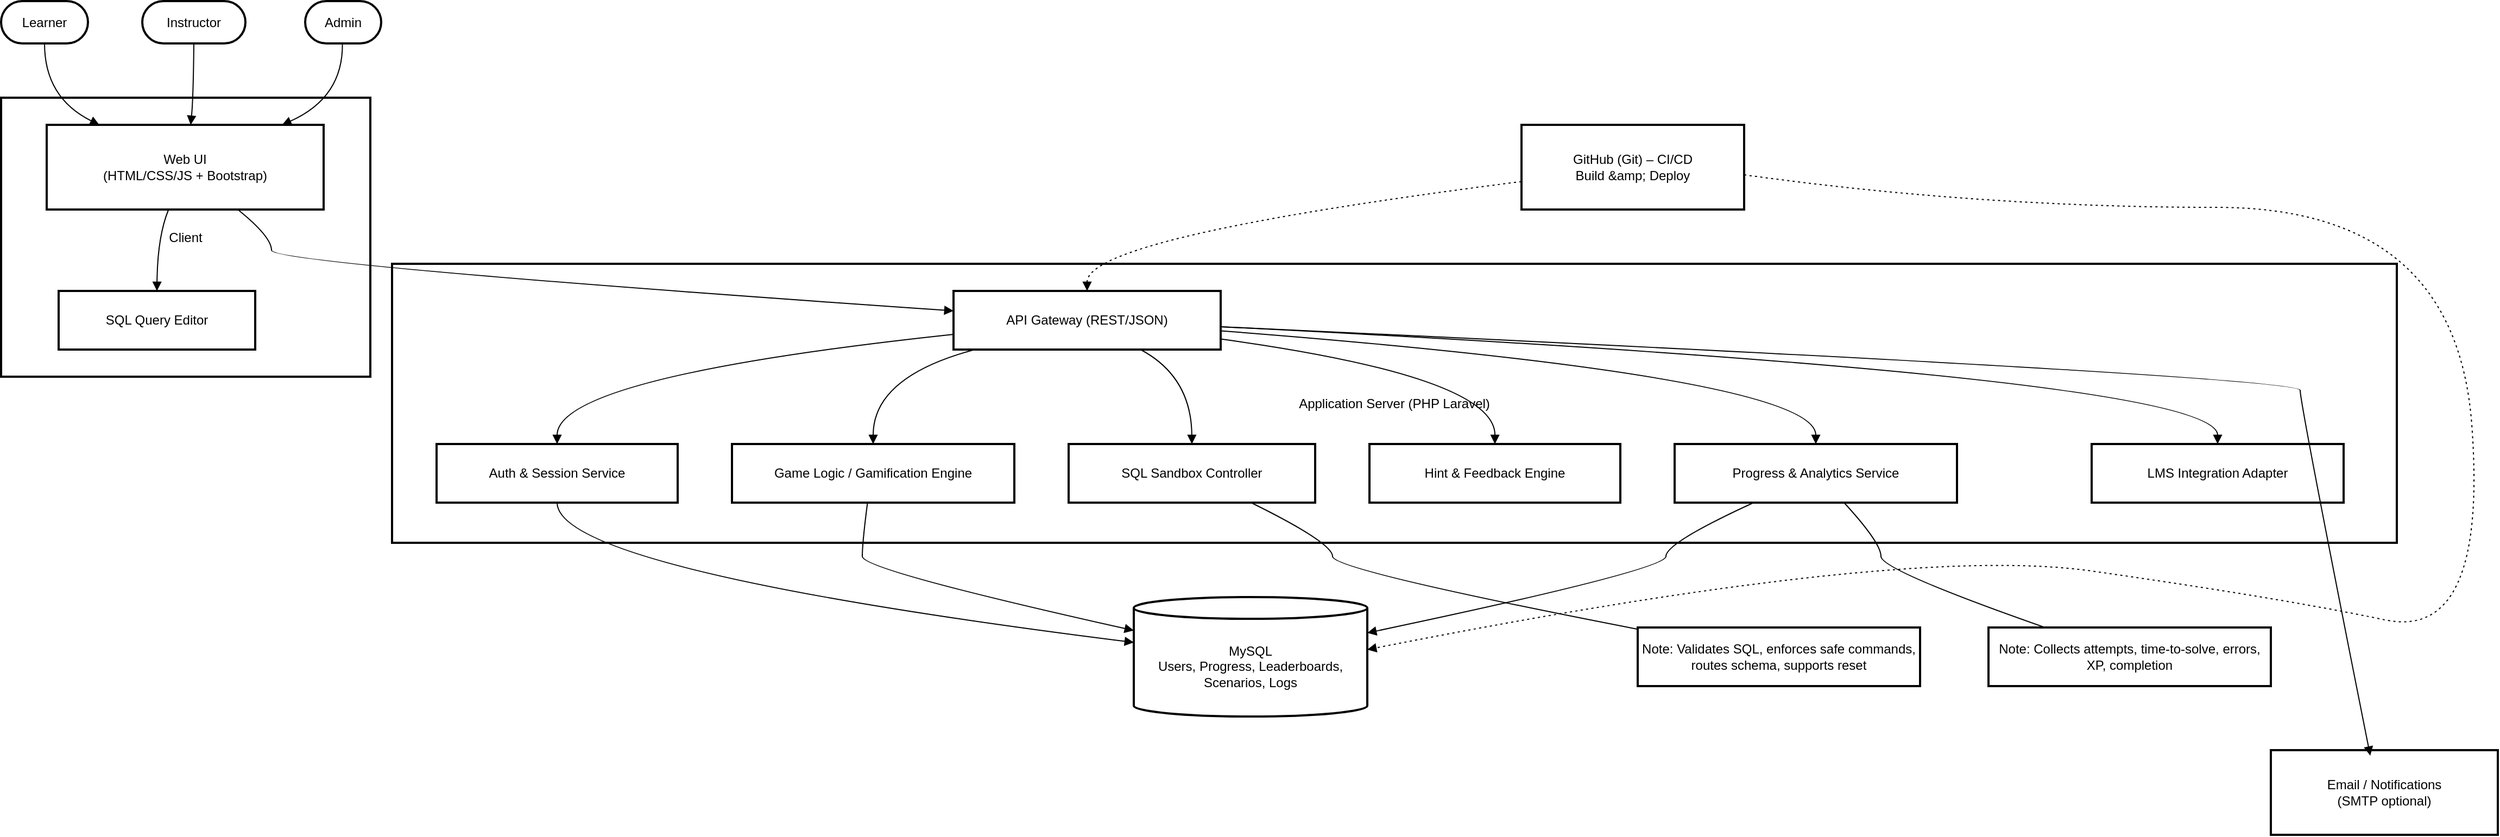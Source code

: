 <mxfile version="28.1.2" pages="4">
  <diagram name="Architecture" id="2NgHSKyz-wkEAecIFeep">
    <mxGraphModel dx="1940" dy="1127" grid="1" gridSize="10" guides="1" tooltips="1" connect="1" arrows="1" fold="1" page="1" pageScale="1" pageWidth="1169" pageHeight="827" math="0" shadow="0">
      <root>
        <mxCell id="0" />
        <mxCell id="1" parent="0" />
        <mxCell id="zMtODtbP7jWYDJz-JBEc-3" value="Application Server (PHP Laravel)" style="whiteSpace=wrap;strokeWidth=2;" vertex="1" parent="1">
          <mxGeometry x="380" y="262" width="1846" height="257" as="geometry" />
        </mxCell>
        <mxCell id="zMtODtbP7jWYDJz-JBEc-4" value="Client" style="whiteSpace=wrap;strokeWidth=2;" vertex="1" parent="1">
          <mxGeometry x="20" y="109" width="340" height="257" as="geometry" />
        </mxCell>
        <mxCell id="zMtODtbP7jWYDJz-JBEc-5" value="Learner" style="rounded=1;whiteSpace=wrap;arcSize=50;strokeWidth=2;" vertex="1" parent="1">
          <mxGeometry x="20" y="20" width="80" height="39" as="geometry" />
        </mxCell>
        <mxCell id="zMtODtbP7jWYDJz-JBEc-6" value="Instructor" style="rounded=1;whiteSpace=wrap;arcSize=50;strokeWidth=2;" vertex="1" parent="1">
          <mxGeometry x="150" y="20" width="95" height="39" as="geometry" />
        </mxCell>
        <mxCell id="zMtODtbP7jWYDJz-JBEc-7" value="Admin" style="rounded=1;whiteSpace=wrap;arcSize=50;strokeWidth=2;" vertex="1" parent="1">
          <mxGeometry x="300" y="20" width="70" height="39" as="geometry" />
        </mxCell>
        <mxCell id="zMtODtbP7jWYDJz-JBEc-8" value="Web UI &#xa; (HTML/CSS/JS + Bootstrap)" style="whiteSpace=wrap;strokeWidth=2;" vertex="1" parent="1">
          <mxGeometry x="62" y="134" width="255" height="78" as="geometry" />
        </mxCell>
        <mxCell id="zMtODtbP7jWYDJz-JBEc-9" value="SQL Query Editor" style="whiteSpace=wrap;strokeWidth=2;" vertex="1" parent="1">
          <mxGeometry x="73" y="287" width="181" height="54" as="geometry" />
        </mxCell>
        <mxCell id="zMtODtbP7jWYDJz-JBEc-10" value="API Gateway (REST/JSON)" style="whiteSpace=wrap;strokeWidth=2;" vertex="1" parent="1">
          <mxGeometry x="897" y="287" width="246" height="54" as="geometry" />
        </mxCell>
        <mxCell id="zMtODtbP7jWYDJz-JBEc-11" value="Auth &amp; Session Service" style="whiteSpace=wrap;strokeWidth=2;" vertex="1" parent="1">
          <mxGeometry x="421" y="428" width="222" height="54" as="geometry" />
        </mxCell>
        <mxCell id="zMtODtbP7jWYDJz-JBEc-12" value="Game Logic / Gamification Engine" style="whiteSpace=wrap;strokeWidth=2;" vertex="1" parent="1">
          <mxGeometry x="693" y="428" width="260" height="54" as="geometry" />
        </mxCell>
        <mxCell id="zMtODtbP7jWYDJz-JBEc-13" value="SQL Sandbox Controller" style="whiteSpace=wrap;strokeWidth=2;" vertex="1" parent="1">
          <mxGeometry x="1003" y="428" width="227" height="54" as="geometry" />
        </mxCell>
        <mxCell id="zMtODtbP7jWYDJz-JBEc-14" value="Hint &amp; Feedback Engine" style="whiteSpace=wrap;strokeWidth=2;" vertex="1" parent="1">
          <mxGeometry x="1280" y="428" width="231" height="54" as="geometry" />
        </mxCell>
        <mxCell id="zMtODtbP7jWYDJz-JBEc-15" value="Progress &amp; Analytics Service" style="whiteSpace=wrap;strokeWidth=2;" vertex="1" parent="1">
          <mxGeometry x="1561" y="428" width="260" height="54" as="geometry" />
        </mxCell>
        <mxCell id="zMtODtbP7jWYDJz-JBEc-16" value="LMS Integration Adapter" style="whiteSpace=wrap;strokeWidth=2;" vertex="1" parent="1">
          <mxGeometry x="1945" y="428" width="232" height="54" as="geometry" />
        </mxCell>
        <mxCell id="zMtODtbP7jWYDJz-JBEc-17" value="MySQL &#xa; Users, Progress, Leaderboards, Scenarios, Logs" style="shape=cylinder3;boundedLbl=1;backgroundOutline=1;size=10;strokeWidth=2;whiteSpace=wrap;" vertex="1" parent="1">
          <mxGeometry x="1063" y="569" width="215" height="110" as="geometry" />
        </mxCell>
        <mxCell id="zMtODtbP7jWYDJz-JBEc-20" value="Email / Notifications &#xa; (SMTP optional)" style="whiteSpace=wrap;strokeWidth=2;" vertex="1" parent="1">
          <mxGeometry x="2110" y="710" width="209" height="78" as="geometry" />
        </mxCell>
        <mxCell id="zMtODtbP7jWYDJz-JBEc-21" value="GitHub (Git) – CI/CD &#xa; Build &amp;amp; Deploy" style="whiteSpace=wrap;strokeWidth=2;" vertex="1" parent="1">
          <mxGeometry x="1420" y="134" width="205" height="78" as="geometry" />
        </mxCell>
        <mxCell id="zMtODtbP7jWYDJz-JBEc-22" value="Note: Validates SQL, enforces safe commands, routes schema, supports reset" style="whiteSpace=wrap;strokeWidth=2;" vertex="1" parent="1">
          <mxGeometry x="1527" y="597" width="260" height="54" as="geometry" />
        </mxCell>
        <mxCell id="zMtODtbP7jWYDJz-JBEc-23" value="Note: Collects attempts, time-to-solve, errors, XP, completion" style="whiteSpace=wrap;strokeWidth=2;" vertex="1" parent="1">
          <mxGeometry x="1850" y="597" width="260" height="54" as="geometry" />
        </mxCell>
        <mxCell id="zMtODtbP7jWYDJz-JBEc-24" value="" style="curved=1;startArrow=none;endArrow=block;exitX=0.5;exitY=1;entryX=0.19;entryY=0;rounded=0;" edge="1" parent="1" source="zMtODtbP7jWYDJz-JBEc-5" target="zMtODtbP7jWYDJz-JBEc-8">
          <mxGeometry relative="1" as="geometry">
            <Array as="points">
              <mxPoint x="60" y="109" />
            </Array>
          </mxGeometry>
        </mxCell>
        <mxCell id="zMtODtbP7jWYDJz-JBEc-25" value="" style="curved=1;startArrow=none;endArrow=block;exitX=0.5;exitY=1;entryX=0.52;entryY=0;rounded=0;" edge="1" parent="1" source="zMtODtbP7jWYDJz-JBEc-6" target="zMtODtbP7jWYDJz-JBEc-8">
          <mxGeometry relative="1" as="geometry">
            <Array as="points">
              <mxPoint x="197" y="109" />
            </Array>
          </mxGeometry>
        </mxCell>
        <mxCell id="zMtODtbP7jWYDJz-JBEc-26" value="" style="curved=1;startArrow=none;endArrow=block;exitX=0.49;exitY=1;entryX=0.85;entryY=0;rounded=0;" edge="1" parent="1" source="zMtODtbP7jWYDJz-JBEc-7" target="zMtODtbP7jWYDJz-JBEc-8">
          <mxGeometry relative="1" as="geometry">
            <Array as="points">
              <mxPoint x="335" y="109" />
            </Array>
          </mxGeometry>
        </mxCell>
        <mxCell id="zMtODtbP7jWYDJz-JBEc-27" value="" style="curved=1;startArrow=none;endArrow=block;exitX=0.44;exitY=1;entryX=0.5;entryY=0;rounded=0;" edge="1" parent="1" source="zMtODtbP7jWYDJz-JBEc-8" target="zMtODtbP7jWYDJz-JBEc-9">
          <mxGeometry relative="1" as="geometry">
            <Array as="points">
              <mxPoint x="164" y="237" />
            </Array>
          </mxGeometry>
        </mxCell>
        <mxCell id="zMtODtbP7jWYDJz-JBEc-28" value="" style="curved=1;startArrow=none;endArrow=block;exitX=0.69;exitY=1;entryX=0;entryY=0.34;rounded=0;" edge="1" parent="1" source="zMtODtbP7jWYDJz-JBEc-8" target="zMtODtbP7jWYDJz-JBEc-10">
          <mxGeometry relative="1" as="geometry">
            <Array as="points">
              <mxPoint x="269" y="237" />
              <mxPoint x="269" y="262" />
            </Array>
          </mxGeometry>
        </mxCell>
        <mxCell id="zMtODtbP7jWYDJz-JBEc-29" value="" style="curved=1;startArrow=none;endArrow=block;exitX=0;exitY=0.74;entryX=0.5;entryY=0;rounded=0;" edge="1" parent="1" source="zMtODtbP7jWYDJz-JBEc-10" target="zMtODtbP7jWYDJz-JBEc-11">
          <mxGeometry relative="1" as="geometry">
            <Array as="points">
              <mxPoint x="532" y="366" />
            </Array>
          </mxGeometry>
        </mxCell>
        <mxCell id="zMtODtbP7jWYDJz-JBEc-30" value="" style="curved=1;startArrow=none;endArrow=block;exitX=0.08;exitY=1;entryX=0.5;entryY=0;rounded=0;" edge="1" parent="1" source="zMtODtbP7jWYDJz-JBEc-10" target="zMtODtbP7jWYDJz-JBEc-12">
          <mxGeometry relative="1" as="geometry">
            <Array as="points">
              <mxPoint x="823" y="366" />
            </Array>
          </mxGeometry>
        </mxCell>
        <mxCell id="zMtODtbP7jWYDJz-JBEc-31" value="" style="curved=1;startArrow=none;endArrow=block;exitX=0.7;exitY=1;entryX=0.5;entryY=0;rounded=0;" edge="1" parent="1" source="zMtODtbP7jWYDJz-JBEc-10" target="zMtODtbP7jWYDJz-JBEc-13">
          <mxGeometry relative="1" as="geometry">
            <Array as="points">
              <mxPoint x="1116" y="366" />
            </Array>
          </mxGeometry>
        </mxCell>
        <mxCell id="zMtODtbP7jWYDJz-JBEc-32" value="" style="curved=1;startArrow=none;endArrow=block;exitX=1;exitY=0.82;entryX=0.5;entryY=0;rounded=0;" edge="1" parent="1" source="zMtODtbP7jWYDJz-JBEc-10" target="zMtODtbP7jWYDJz-JBEc-14">
          <mxGeometry relative="1" as="geometry">
            <Array as="points">
              <mxPoint x="1396" y="366" />
            </Array>
          </mxGeometry>
        </mxCell>
        <mxCell id="zMtODtbP7jWYDJz-JBEc-33" value="" style="curved=1;startArrow=none;endArrow=block;exitX=1;exitY=0.68;entryX=0.5;entryY=0;rounded=0;" edge="1" parent="1" source="zMtODtbP7jWYDJz-JBEc-10" target="zMtODtbP7jWYDJz-JBEc-15">
          <mxGeometry relative="1" as="geometry">
            <Array as="points">
              <mxPoint x="1691" y="366" />
            </Array>
          </mxGeometry>
        </mxCell>
        <mxCell id="zMtODtbP7jWYDJz-JBEc-34" value="" style="curved=1;startArrow=none;endArrow=block;exitX=1;exitY=0.61;entryX=0.5;entryY=0;rounded=0;" edge="1" parent="1" source="zMtODtbP7jWYDJz-JBEc-10" target="zMtODtbP7jWYDJz-JBEc-16">
          <mxGeometry relative="1" as="geometry">
            <Array as="points">
              <mxPoint x="2061" y="366" />
            </Array>
          </mxGeometry>
        </mxCell>
        <mxCell id="zMtODtbP7jWYDJz-JBEc-35" value="" style="curved=1;startArrow=none;endArrow=block;exitX=0.5;exitY=1;entryX=0;entryY=0.38;rounded=0;" edge="1" parent="1" source="zMtODtbP7jWYDJz-JBEc-11" target="zMtODtbP7jWYDJz-JBEc-17">
          <mxGeometry relative="1" as="geometry">
            <Array as="points">
              <mxPoint x="532" y="544" />
            </Array>
          </mxGeometry>
        </mxCell>
        <mxCell id="zMtODtbP7jWYDJz-JBEc-36" value="" style="curved=1;startArrow=none;endArrow=block;exitX=0.48;exitY=1;entryX=0;entryY=0.28;rounded=0;" edge="1" parent="1" source="zMtODtbP7jWYDJz-JBEc-12" target="zMtODtbP7jWYDJz-JBEc-17">
          <mxGeometry relative="1" as="geometry">
            <Array as="points">
              <mxPoint x="813" y="519" />
              <mxPoint x="813" y="544" />
            </Array>
          </mxGeometry>
        </mxCell>
        <mxCell id="zMtODtbP7jWYDJz-JBEc-37" value="" style="curved=1;startArrow=none;endArrow=block;exitX=0.28;exitY=1;entryX=1;entryY=0.3;rounded=0;" edge="1" parent="1" source="zMtODtbP7jWYDJz-JBEc-15" target="zMtODtbP7jWYDJz-JBEc-17">
          <mxGeometry relative="1" as="geometry">
            <Array as="points">
              <mxPoint x="1553" y="519" />
              <mxPoint x="1553" y="544" />
            </Array>
          </mxGeometry>
        </mxCell>
        <mxCell id="zMtODtbP7jWYDJz-JBEc-42" value="" style="curved=1;startArrow=none;endArrow=block;exitX=1;exitY=0.61;entryX=0.438;entryY=0.065;rounded=0;entryDx=0;entryDy=0;entryPerimeter=0;" edge="1" parent="1" source="zMtODtbP7jWYDJz-JBEc-10" target="zMtODtbP7jWYDJz-JBEc-20">
          <mxGeometry relative="1" as="geometry">
            <Array as="points">
              <mxPoint x="2137" y="366" />
              <mxPoint x="2137" y="391" />
            </Array>
          </mxGeometry>
        </mxCell>
        <mxCell id="zMtODtbP7jWYDJz-JBEc-43" value="" style="curved=1;dashed=1;dashPattern=2 3;startArrow=none;endArrow=block;exitX=0;exitY=0.67;entryX=0.5;entryY=0;rounded=0;" edge="1" parent="1" source="zMtODtbP7jWYDJz-JBEc-21" target="zMtODtbP7jWYDJz-JBEc-10">
          <mxGeometry relative="1" as="geometry">
            <Array as="points">
              <mxPoint x="1020" y="237" />
            </Array>
          </mxGeometry>
        </mxCell>
        <mxCell id="zMtODtbP7jWYDJz-JBEc-44" value="" style="curved=1;dashed=1;dashPattern=2 3;startArrow=none;endArrow=block;exitX=1;exitY=0.59;entryX=1;entryY=0.44;rounded=0;" edge="1" parent="1" source="zMtODtbP7jWYDJz-JBEc-21" target="zMtODtbP7jWYDJz-JBEc-17">
          <mxGeometry relative="1" as="geometry">
            <Array as="points">
              <mxPoint x="1840" y="210" />
              <mxPoint x="2280" y="210" />
              <mxPoint x="2310" y="610" />
              <mxPoint x="2120" y="570" />
              <mxPoint x="1770" y="520" />
            </Array>
          </mxGeometry>
        </mxCell>
        <mxCell id="zMtODtbP7jWYDJz-JBEc-45" value="" style="curved=1;startArrow=none;endArrow=none;exitX=0.74;exitY=1;entryX=0;entryY=0.03;rounded=0;" edge="1" parent="1" source="zMtODtbP7jWYDJz-JBEc-13" target="zMtODtbP7jWYDJz-JBEc-22">
          <mxGeometry relative="1" as="geometry">
            <Array as="points">
              <mxPoint x="1246" y="519" />
              <mxPoint x="1246" y="544" />
            </Array>
          </mxGeometry>
        </mxCell>
        <mxCell id="zMtODtbP7jWYDJz-JBEc-46" value="" style="curved=1;startArrow=none;endArrow=none;exitX=0.6;exitY=1;entryX=0.2;entryY=0;rounded=0;" edge="1" parent="1" source="zMtODtbP7jWYDJz-JBEc-15" target="zMtODtbP7jWYDJz-JBEc-23">
          <mxGeometry relative="1" as="geometry">
            <Array as="points">
              <mxPoint x="1751" y="519" />
              <mxPoint x="1751" y="544" />
            </Array>
          </mxGeometry>
        </mxCell>
      </root>
    </mxGraphModel>
  </diagram>
  <diagram id="iisJniN1qqI2X5raLFQZ" name="ER">
    <mxGraphModel dx="3880" dy="2253" grid="1" gridSize="10" guides="1" tooltips="1" connect="1" arrows="1" fold="1" page="1" pageScale="1" pageWidth="1169" pageHeight="827" math="0" shadow="0">
      <root>
        <mxCell id="0" />
        <mxCell id="1" parent="0" />
        <mxCell id="GkfL3eOmTXCgE_zVLW1G-1" value="USERS" style="shape=table;startSize=25;container=1;collapsible=0;childLayout=tableLayout;fixedRows=1;rowLines=1;fontStyle=1;align=center;resizeLast=1;" vertex="1" parent="1">
          <mxGeometry x="708" y="50" width="213" height="214" as="geometry" />
        </mxCell>
        <mxCell id="GkfL3eOmTXCgE_zVLW1G-2" style="shape=tableRow;horizontal=0;startSize=0;swimlaneHead=0;swimlaneBody=0;fillColor=none;collapsible=0;dropTarget=0;points=[[0,0.5],[1,0.5]];portConstraint=eastwest;top=0;left=0;right=0;bottom=0;" vertex="1" parent="GkfL3eOmTXCgE_zVLW1G-1">
          <mxGeometry y="25" width="213" height="47" as="geometry" />
        </mxCell>
        <mxCell id="GkfL3eOmTXCgE_zVLW1G-3" value="bigint" style="shape=partialRectangle;connectable=0;fillColor=none;top=0;left=0;bottom=0;right=0;align=left;spacingLeft=2;overflow=hidden;fontSize=11;" vertex="1" parent="GkfL3eOmTXCgE_zVLW1G-2">
          <mxGeometry width="42" height="47" as="geometry">
            <mxRectangle width="42" height="47" as="alternateBounds" />
          </mxGeometry>
        </mxCell>
        <mxCell id="GkfL3eOmTXCgE_zVLW1G-4" value="id" style="shape=partialRectangle;connectable=0;fillColor=none;top=0;left=0;bottom=0;right=0;align=left;spacingLeft=2;overflow=hidden;fontSize=11;" vertex="1" parent="GkfL3eOmTXCgE_zVLW1G-2">
          <mxGeometry x="42" width="149" height="47" as="geometry">
            <mxRectangle width="149" height="47" as="alternateBounds" />
          </mxGeometry>
        </mxCell>
        <mxCell id="GkfL3eOmTXCgE_zVLW1G-5" value="PK" style="shape=partialRectangle;connectable=0;fillColor=none;top=0;left=0;bottom=0;right=0;align=left;spacingLeft=2;overflow=hidden;fontSize=11;" vertex="1" parent="GkfL3eOmTXCgE_zVLW1G-2">
          <mxGeometry x="191" width="22" height="47" as="geometry">
            <mxRectangle width="22" height="47" as="alternateBounds" />
          </mxGeometry>
        </mxCell>
        <mxCell id="GkfL3eOmTXCgE_zVLW1G-6" style="shape=tableRow;horizontal=0;startSize=0;swimlaneHead=0;swimlaneBody=0;fillColor=none;collapsible=0;dropTarget=0;points=[[0,0.5],[1,0.5]];portConstraint=eastwest;top=0;left=0;right=0;bottom=0;" vertex="1" parent="GkfL3eOmTXCgE_zVLW1G-1">
          <mxGeometry y="72" width="213" height="47" as="geometry" />
        </mxCell>
        <mxCell id="GkfL3eOmTXCgE_zVLW1G-7" value="varchar" style="shape=partialRectangle;connectable=0;fillColor=none;top=0;left=0;bottom=0;right=0;align=left;spacingLeft=2;overflow=hidden;fontSize=11;" vertex="1" parent="GkfL3eOmTXCgE_zVLW1G-6">
          <mxGeometry width="42" height="47" as="geometry">
            <mxRectangle width="42" height="47" as="alternateBounds" />
          </mxGeometry>
        </mxCell>
        <mxCell id="GkfL3eOmTXCgE_zVLW1G-8" value="name" style="shape=partialRectangle;connectable=0;fillColor=none;top=0;left=0;bottom=0;right=0;align=left;spacingLeft=2;overflow=hidden;fontSize=11;" vertex="1" parent="GkfL3eOmTXCgE_zVLW1G-6">
          <mxGeometry x="42" width="149" height="47" as="geometry">
            <mxRectangle width="149" height="47" as="alternateBounds" />
          </mxGeometry>
        </mxCell>
        <mxCell id="GkfL3eOmTXCgE_zVLW1G-9" value="" style="shape=partialRectangle;connectable=0;fillColor=none;top=0;left=0;bottom=0;right=0;align=left;spacingLeft=2;overflow=hidden;fontSize=11;" vertex="1" parent="GkfL3eOmTXCgE_zVLW1G-6">
          <mxGeometry x="191" width="22" height="47" as="geometry">
            <mxRectangle width="22" height="47" as="alternateBounds" />
          </mxGeometry>
        </mxCell>
        <mxCell id="GkfL3eOmTXCgE_zVLW1G-10" style="shape=tableRow;horizontal=0;startSize=0;swimlaneHead=0;swimlaneBody=0;fillColor=none;collapsible=0;dropTarget=0;points=[[0,0.5],[1,0.5]];portConstraint=eastwest;top=0;left=0;right=0;bottom=0;" vertex="1" parent="GkfL3eOmTXCgE_zVLW1G-1">
          <mxGeometry y="119" width="213" height="47" as="geometry" />
        </mxCell>
        <mxCell id="GkfL3eOmTXCgE_zVLW1G-11" value="varchar" style="shape=partialRectangle;connectable=0;fillColor=none;top=0;left=0;bottom=0;right=0;align=left;spacingLeft=2;overflow=hidden;fontSize=11;" vertex="1" parent="GkfL3eOmTXCgE_zVLW1G-10">
          <mxGeometry width="42" height="47" as="geometry">
            <mxRectangle width="42" height="47" as="alternateBounds" />
          </mxGeometry>
        </mxCell>
        <mxCell id="GkfL3eOmTXCgE_zVLW1G-12" value="email" style="shape=partialRectangle;connectable=0;fillColor=none;top=0;left=0;bottom=0;right=0;align=left;spacingLeft=2;overflow=hidden;fontSize=11;" vertex="1" parent="GkfL3eOmTXCgE_zVLW1G-10">
          <mxGeometry x="42" width="149" height="47" as="geometry">
            <mxRectangle width="149" height="47" as="alternateBounds" />
          </mxGeometry>
        </mxCell>
        <mxCell id="GkfL3eOmTXCgE_zVLW1G-13" value="" style="shape=partialRectangle;connectable=0;fillColor=none;top=0;left=0;bottom=0;right=0;align=left;spacingLeft=2;overflow=hidden;fontSize=11;" vertex="1" parent="GkfL3eOmTXCgE_zVLW1G-10">
          <mxGeometry x="191" width="22" height="47" as="geometry">
            <mxRectangle width="22" height="47" as="alternateBounds" />
          </mxGeometry>
        </mxCell>
        <mxCell id="GkfL3eOmTXCgE_zVLW1G-14" style="shape=tableRow;horizontal=0;startSize=0;swimlaneHead=0;swimlaneBody=0;fillColor=none;collapsible=0;dropTarget=0;points=[[0,0.5],[1,0.5]];portConstraint=eastwest;top=0;left=0;right=0;bottom=0;" vertex="1" parent="GkfL3eOmTXCgE_zVLW1G-1">
          <mxGeometry y="166" width="213" height="47" as="geometry" />
        </mxCell>
        <mxCell id="GkfL3eOmTXCgE_zVLW1G-15" value="varchar" style="shape=partialRectangle;connectable=0;fillColor=none;top=0;left=0;bottom=0;right=0;align=left;spacingLeft=2;overflow=hidden;fontSize=11;" vertex="1" parent="GkfL3eOmTXCgE_zVLW1G-14">
          <mxGeometry width="42" height="47" as="geometry">
            <mxRectangle width="42" height="47" as="alternateBounds" />
          </mxGeometry>
        </mxCell>
        <mxCell id="GkfL3eOmTXCgE_zVLW1G-16" value="password" style="shape=partialRectangle;connectable=0;fillColor=none;top=0;left=0;bottom=0;right=0;align=left;spacingLeft=2;overflow=hidden;fontSize=11;" vertex="1" parent="GkfL3eOmTXCgE_zVLW1G-14">
          <mxGeometry x="42" width="149" height="47" as="geometry">
            <mxRectangle width="149" height="47" as="alternateBounds" />
          </mxGeometry>
        </mxCell>
        <mxCell id="GkfL3eOmTXCgE_zVLW1G-17" value="" style="shape=partialRectangle;connectable=0;fillColor=none;top=0;left=0;bottom=0;right=0;align=left;spacingLeft=2;overflow=hidden;fontSize=11;" vertex="1" parent="GkfL3eOmTXCgE_zVLW1G-14">
          <mxGeometry x="191" width="22" height="47" as="geometry">
            <mxRectangle width="22" height="47" as="alternateBounds" />
          </mxGeometry>
        </mxCell>
        <mxCell id="GkfL3eOmTXCgE_zVLW1G-18" value="PLAYER_PROGRESS" style="shape=table;startSize=25;container=1;collapsible=0;childLayout=tableLayout;fixedRows=1;rowLines=1;fontStyle=1;align=center;resizeLast=1;" vertex="1" parent="1">
          <mxGeometry x="488" y="366" width="247" height="301" as="geometry" />
        </mxCell>
        <mxCell id="GkfL3eOmTXCgE_zVLW1G-19" style="shape=tableRow;horizontal=0;startSize=0;swimlaneHead=0;swimlaneBody=0;fillColor=none;collapsible=0;dropTarget=0;points=[[0,0.5],[1,0.5]];portConstraint=eastwest;top=0;left=0;right=0;bottom=0;" vertex="1" parent="GkfL3eOmTXCgE_zVLW1G-18">
          <mxGeometry y="25" width="247" height="46" as="geometry" />
        </mxCell>
        <mxCell id="GkfL3eOmTXCgE_zVLW1G-20" value="int" style="shape=partialRectangle;connectable=0;fillColor=none;top=0;left=0;bottom=0;right=0;align=left;spacingLeft=2;overflow=hidden;fontSize=11;" vertex="1" parent="GkfL3eOmTXCgE_zVLW1G-19">
          <mxGeometry width="36" height="46" as="geometry">
            <mxRectangle width="36" height="46" as="alternateBounds" />
          </mxGeometry>
        </mxCell>
        <mxCell id="GkfL3eOmTXCgE_zVLW1G-21" value="id" style="shape=partialRectangle;connectable=0;fillColor=none;top=0;left=0;bottom=0;right=0;align=left;spacingLeft=2;overflow=hidden;fontSize=11;" vertex="1" parent="GkfL3eOmTXCgE_zVLW1G-19">
          <mxGeometry x="36" width="189" height="46" as="geometry">
            <mxRectangle width="189" height="46" as="alternateBounds" />
          </mxGeometry>
        </mxCell>
        <mxCell id="GkfL3eOmTXCgE_zVLW1G-22" value="PK" style="shape=partialRectangle;connectable=0;fillColor=none;top=0;left=0;bottom=0;right=0;align=left;spacingLeft=2;overflow=hidden;fontSize=11;" vertex="1" parent="GkfL3eOmTXCgE_zVLW1G-19">
          <mxGeometry x="225" width="22" height="46" as="geometry">
            <mxRectangle width="22" height="46" as="alternateBounds" />
          </mxGeometry>
        </mxCell>
        <mxCell id="GkfL3eOmTXCgE_zVLW1G-23" style="shape=tableRow;horizontal=0;startSize=0;swimlaneHead=0;swimlaneBody=0;fillColor=none;collapsible=0;dropTarget=0;points=[[0,0.5],[1,0.5]];portConstraint=eastwest;top=0;left=0;right=0;bottom=0;" vertex="1" parent="GkfL3eOmTXCgE_zVLW1G-18">
          <mxGeometry y="71" width="247" height="46" as="geometry" />
        </mxCell>
        <mxCell id="GkfL3eOmTXCgE_zVLW1G-24" value="bigint" style="shape=partialRectangle;connectable=0;fillColor=none;top=0;left=0;bottom=0;right=0;align=left;spacingLeft=2;overflow=hidden;fontSize=11;" vertex="1" parent="GkfL3eOmTXCgE_zVLW1G-23">
          <mxGeometry width="36" height="46" as="geometry">
            <mxRectangle width="36" height="46" as="alternateBounds" />
          </mxGeometry>
        </mxCell>
        <mxCell id="GkfL3eOmTXCgE_zVLW1G-25" value="player_id" style="shape=partialRectangle;connectable=0;fillColor=none;top=0;left=0;bottom=0;right=0;align=left;spacingLeft=2;overflow=hidden;fontSize=11;" vertex="1" parent="GkfL3eOmTXCgE_zVLW1G-23">
          <mxGeometry x="36" width="189" height="46" as="geometry">
            <mxRectangle width="189" height="46" as="alternateBounds" />
          </mxGeometry>
        </mxCell>
        <mxCell id="GkfL3eOmTXCgE_zVLW1G-26" value="FK" style="shape=partialRectangle;connectable=0;fillColor=none;top=0;left=0;bottom=0;right=0;align=left;spacingLeft=2;overflow=hidden;fontSize=11;" vertex="1" parent="GkfL3eOmTXCgE_zVLW1G-23">
          <mxGeometry x="225" width="22" height="46" as="geometry">
            <mxRectangle width="22" height="46" as="alternateBounds" />
          </mxGeometry>
        </mxCell>
        <mxCell id="GkfL3eOmTXCgE_zVLW1G-27" style="shape=tableRow;horizontal=0;startSize=0;swimlaneHead=0;swimlaneBody=0;fillColor=none;collapsible=0;dropTarget=0;points=[[0,0.5],[1,0.5]];portConstraint=eastwest;top=0;left=0;right=0;bottom=0;" vertex="1" parent="GkfL3eOmTXCgE_zVLW1G-18">
          <mxGeometry y="117" width="247" height="46" as="geometry" />
        </mxCell>
        <mxCell id="GkfL3eOmTXCgE_zVLW1G-28" value="int" style="shape=partialRectangle;connectable=0;fillColor=none;top=0;left=0;bottom=0;right=0;align=left;spacingLeft=2;overflow=hidden;fontSize=11;" vertex="1" parent="GkfL3eOmTXCgE_zVLW1G-27">
          <mxGeometry width="36" height="46" as="geometry">
            <mxRectangle width="36" height="46" as="alternateBounds" />
          </mxGeometry>
        </mxCell>
        <mxCell id="GkfL3eOmTXCgE_zVLW1G-29" value="highest_level" style="shape=partialRectangle;connectable=0;fillColor=none;top=0;left=0;bottom=0;right=0;align=left;spacingLeft=2;overflow=hidden;fontSize=11;" vertex="1" parent="GkfL3eOmTXCgE_zVLW1G-27">
          <mxGeometry x="36" width="189" height="46" as="geometry">
            <mxRectangle width="189" height="46" as="alternateBounds" />
          </mxGeometry>
        </mxCell>
        <mxCell id="GkfL3eOmTXCgE_zVLW1G-30" value="" style="shape=partialRectangle;connectable=0;fillColor=none;top=0;left=0;bottom=0;right=0;align=left;spacingLeft=2;overflow=hidden;fontSize=11;" vertex="1" parent="GkfL3eOmTXCgE_zVLW1G-27">
          <mxGeometry x="225" width="22" height="46" as="geometry">
            <mxRectangle width="22" height="46" as="alternateBounds" />
          </mxGeometry>
        </mxCell>
        <mxCell id="GkfL3eOmTXCgE_zVLW1G-31" style="shape=tableRow;horizontal=0;startSize=0;swimlaneHead=0;swimlaneBody=0;fillColor=none;collapsible=0;dropTarget=0;points=[[0,0.5],[1,0.5]];portConstraint=eastwest;top=0;left=0;right=0;bottom=0;" vertex="1" parent="GkfL3eOmTXCgE_zVLW1G-18">
          <mxGeometry y="163" width="247" height="46" as="geometry" />
        </mxCell>
        <mxCell id="GkfL3eOmTXCgE_zVLW1G-32" value="int" style="shape=partialRectangle;connectable=0;fillColor=none;top=0;left=0;bottom=0;right=0;align=left;spacingLeft=2;overflow=hidden;fontSize=11;" vertex="1" parent="GkfL3eOmTXCgE_zVLW1G-31">
          <mxGeometry width="36" height="46" as="geometry">
            <mxRectangle width="36" height="46" as="alternateBounds" />
          </mxGeometry>
        </mxCell>
        <mxCell id="GkfL3eOmTXCgE_zVLW1G-33" value="current_level" style="shape=partialRectangle;connectable=0;fillColor=none;top=0;left=0;bottom=0;right=0;align=left;spacingLeft=2;overflow=hidden;fontSize=11;" vertex="1" parent="GkfL3eOmTXCgE_zVLW1G-31">
          <mxGeometry x="36" width="189" height="46" as="geometry">
            <mxRectangle width="189" height="46" as="alternateBounds" />
          </mxGeometry>
        </mxCell>
        <mxCell id="GkfL3eOmTXCgE_zVLW1G-34" value="" style="shape=partialRectangle;connectable=0;fillColor=none;top=0;left=0;bottom=0;right=0;align=left;spacingLeft=2;overflow=hidden;fontSize=11;" vertex="1" parent="GkfL3eOmTXCgE_zVLW1G-31">
          <mxGeometry x="225" width="22" height="46" as="geometry">
            <mxRectangle width="22" height="46" as="alternateBounds" />
          </mxGeometry>
        </mxCell>
        <mxCell id="GkfL3eOmTXCgE_zVLW1G-35" style="shape=tableRow;horizontal=0;startSize=0;swimlaneHead=0;swimlaneBody=0;fillColor=none;collapsible=0;dropTarget=0;points=[[0,0.5],[1,0.5]];portConstraint=eastwest;top=0;left=0;right=0;bottom=0;" vertex="1" parent="GkfL3eOmTXCgE_zVLW1G-18">
          <mxGeometry y="209" width="247" height="46" as="geometry" />
        </mxCell>
        <mxCell id="GkfL3eOmTXCgE_zVLW1G-36" value="int" style="shape=partialRectangle;connectable=0;fillColor=none;top=0;left=0;bottom=0;right=0;align=left;spacingLeft=2;overflow=hidden;fontSize=11;" vertex="1" parent="GkfL3eOmTXCgE_zVLW1G-35">
          <mxGeometry width="36" height="46" as="geometry">
            <mxRectangle width="36" height="46" as="alternateBounds" />
          </mxGeometry>
        </mxCell>
        <mxCell id="GkfL3eOmTXCgE_zVLW1G-37" value="current_task_id" style="shape=partialRectangle;connectable=0;fillColor=none;top=0;left=0;bottom=0;right=0;align=left;spacingLeft=2;overflow=hidden;fontSize=11;" vertex="1" parent="GkfL3eOmTXCgE_zVLW1G-35">
          <mxGeometry x="36" width="189" height="46" as="geometry">
            <mxRectangle width="189" height="46" as="alternateBounds" />
          </mxGeometry>
        </mxCell>
        <mxCell id="GkfL3eOmTXCgE_zVLW1G-38" value="" style="shape=partialRectangle;connectable=0;fillColor=none;top=0;left=0;bottom=0;right=0;align=left;spacingLeft=2;overflow=hidden;fontSize=11;" vertex="1" parent="GkfL3eOmTXCgE_zVLW1G-35">
          <mxGeometry x="225" width="22" height="46" as="geometry">
            <mxRectangle width="22" height="46" as="alternateBounds" />
          </mxGeometry>
        </mxCell>
        <mxCell id="GkfL3eOmTXCgE_zVLW1G-39" style="shape=tableRow;horizontal=0;startSize=0;swimlaneHead=0;swimlaneBody=0;fillColor=none;collapsible=0;dropTarget=0;points=[[0,0.5],[1,0.5]];portConstraint=eastwest;top=0;left=0;right=0;bottom=0;" vertex="1" parent="GkfL3eOmTXCgE_zVLW1G-18">
          <mxGeometry y="255" width="247" height="46" as="geometry" />
        </mxCell>
        <mxCell id="GkfL3eOmTXCgE_zVLW1G-40" value="int" style="shape=partialRectangle;connectable=0;fillColor=none;top=0;left=0;bottom=0;right=0;align=left;spacingLeft=2;overflow=hidden;fontSize=11;" vertex="1" parent="GkfL3eOmTXCgE_zVLW1G-39">
          <mxGeometry width="36" height="46" as="geometry">
            <mxRectangle width="36" height="46" as="alternateBounds" />
          </mxGeometry>
        </mxCell>
        <mxCell id="GkfL3eOmTXCgE_zVLW1G-41" value="attempts_left" style="shape=partialRectangle;connectable=0;fillColor=none;top=0;left=0;bottom=0;right=0;align=left;spacingLeft=2;overflow=hidden;fontSize=11;" vertex="1" parent="GkfL3eOmTXCgE_zVLW1G-39">
          <mxGeometry x="36" width="189" height="46" as="geometry">
            <mxRectangle width="189" height="46" as="alternateBounds" />
          </mxGeometry>
        </mxCell>
        <mxCell id="GkfL3eOmTXCgE_zVLW1G-42" value="" style="shape=partialRectangle;connectable=0;fillColor=none;top=0;left=0;bottom=0;right=0;align=left;spacingLeft=2;overflow=hidden;fontSize=11;" vertex="1" parent="GkfL3eOmTXCgE_zVLW1G-39">
          <mxGeometry x="225" width="22" height="46" as="geometry">
            <mxRectangle width="22" height="46" as="alternateBounds" />
          </mxGeometry>
        </mxCell>
        <mxCell id="GkfL3eOmTXCgE_zVLW1G-43" value="ACHIEVEMENTS" style="shape=table;startSize=25;container=1;collapsible=0;childLayout=tableLayout;fixedRows=1;rowLines=1;fontStyle=1;align=center;resizeLast=1;" vertex="1" parent="1">
          <mxGeometry x="942" y="810" width="241" height="214" as="geometry" />
        </mxCell>
        <mxCell id="GkfL3eOmTXCgE_zVLW1G-44" style="shape=tableRow;horizontal=0;startSize=0;swimlaneHead=0;swimlaneBody=0;fillColor=none;collapsible=0;dropTarget=0;points=[[0,0.5],[1,0.5]];portConstraint=eastwest;top=0;left=0;right=0;bottom=0;" vertex="1" parent="GkfL3eOmTXCgE_zVLW1G-43">
          <mxGeometry y="25" width="241" height="47" as="geometry" />
        </mxCell>
        <mxCell id="GkfL3eOmTXCgE_zVLW1G-45" value="int" style="shape=partialRectangle;connectable=0;fillColor=none;top=0;left=0;bottom=0;right=0;align=left;spacingLeft=2;overflow=hidden;fontSize=11;" vertex="1" parent="GkfL3eOmTXCgE_zVLW1G-44">
          <mxGeometry width="42" height="47" as="geometry">
            <mxRectangle width="42" height="47" as="alternateBounds" />
          </mxGeometry>
        </mxCell>
        <mxCell id="GkfL3eOmTXCgE_zVLW1G-46" value="id" style="shape=partialRectangle;connectable=0;fillColor=none;top=0;left=0;bottom=0;right=0;align=left;spacingLeft=2;overflow=hidden;fontSize=11;" vertex="1" parent="GkfL3eOmTXCgE_zVLW1G-44">
          <mxGeometry x="42" width="177" height="47" as="geometry">
            <mxRectangle width="177" height="47" as="alternateBounds" />
          </mxGeometry>
        </mxCell>
        <mxCell id="GkfL3eOmTXCgE_zVLW1G-47" value="PK" style="shape=partialRectangle;connectable=0;fillColor=none;top=0;left=0;bottom=0;right=0;align=left;spacingLeft=2;overflow=hidden;fontSize=11;" vertex="1" parent="GkfL3eOmTXCgE_zVLW1G-44">
          <mxGeometry x="219" width="22" height="47" as="geometry">
            <mxRectangle width="22" height="47" as="alternateBounds" />
          </mxGeometry>
        </mxCell>
        <mxCell id="GkfL3eOmTXCgE_zVLW1G-48" style="shape=tableRow;horizontal=0;startSize=0;swimlaneHead=0;swimlaneBody=0;fillColor=none;collapsible=0;dropTarget=0;points=[[0,0.5],[1,0.5]];portConstraint=eastwest;top=0;left=0;right=0;bottom=0;" vertex="1" parent="GkfL3eOmTXCgE_zVLW1G-43">
          <mxGeometry y="72" width="241" height="47" as="geometry" />
        </mxCell>
        <mxCell id="GkfL3eOmTXCgE_zVLW1G-49" value="varchar" style="shape=partialRectangle;connectable=0;fillColor=none;top=0;left=0;bottom=0;right=0;align=left;spacingLeft=2;overflow=hidden;fontSize=11;" vertex="1" parent="GkfL3eOmTXCgE_zVLW1G-48">
          <mxGeometry width="42" height="47" as="geometry">
            <mxRectangle width="42" height="47" as="alternateBounds" />
          </mxGeometry>
        </mxCell>
        <mxCell id="GkfL3eOmTXCgE_zVLW1G-50" value="name" style="shape=partialRectangle;connectable=0;fillColor=none;top=0;left=0;bottom=0;right=0;align=left;spacingLeft=2;overflow=hidden;fontSize=11;" vertex="1" parent="GkfL3eOmTXCgE_zVLW1G-48">
          <mxGeometry x="42" width="177" height="47" as="geometry">
            <mxRectangle width="177" height="47" as="alternateBounds" />
          </mxGeometry>
        </mxCell>
        <mxCell id="GkfL3eOmTXCgE_zVLW1G-51" value="" style="shape=partialRectangle;connectable=0;fillColor=none;top=0;left=0;bottom=0;right=0;align=left;spacingLeft=2;overflow=hidden;fontSize=11;" vertex="1" parent="GkfL3eOmTXCgE_zVLW1G-48">
          <mxGeometry x="219" width="22" height="47" as="geometry">
            <mxRectangle width="22" height="47" as="alternateBounds" />
          </mxGeometry>
        </mxCell>
        <mxCell id="GkfL3eOmTXCgE_zVLW1G-52" style="shape=tableRow;horizontal=0;startSize=0;swimlaneHead=0;swimlaneBody=0;fillColor=none;collapsible=0;dropTarget=0;points=[[0,0.5],[1,0.5]];portConstraint=eastwest;top=0;left=0;right=0;bottom=0;" vertex="1" parent="GkfL3eOmTXCgE_zVLW1G-43">
          <mxGeometry y="119" width="241" height="47" as="geometry" />
        </mxCell>
        <mxCell id="GkfL3eOmTXCgE_zVLW1G-53" value="text" style="shape=partialRectangle;connectable=0;fillColor=none;top=0;left=0;bottom=0;right=0;align=left;spacingLeft=2;overflow=hidden;fontSize=11;" vertex="1" parent="GkfL3eOmTXCgE_zVLW1G-52">
          <mxGeometry width="42" height="47" as="geometry">
            <mxRectangle width="42" height="47" as="alternateBounds" />
          </mxGeometry>
        </mxCell>
        <mxCell id="GkfL3eOmTXCgE_zVLW1G-54" value="description" style="shape=partialRectangle;connectable=0;fillColor=none;top=0;left=0;bottom=0;right=0;align=left;spacingLeft=2;overflow=hidden;fontSize=11;" vertex="1" parent="GkfL3eOmTXCgE_zVLW1G-52">
          <mxGeometry x="42" width="177" height="47" as="geometry">
            <mxRectangle width="177" height="47" as="alternateBounds" />
          </mxGeometry>
        </mxCell>
        <mxCell id="GkfL3eOmTXCgE_zVLW1G-55" value="" style="shape=partialRectangle;connectable=0;fillColor=none;top=0;left=0;bottom=0;right=0;align=left;spacingLeft=2;overflow=hidden;fontSize=11;" vertex="1" parent="GkfL3eOmTXCgE_zVLW1G-52">
          <mxGeometry x="219" width="22" height="47" as="geometry">
            <mxRectangle width="22" height="47" as="alternateBounds" />
          </mxGeometry>
        </mxCell>
        <mxCell id="GkfL3eOmTXCgE_zVLW1G-56" style="shape=tableRow;horizontal=0;startSize=0;swimlaneHead=0;swimlaneBody=0;fillColor=none;collapsible=0;dropTarget=0;points=[[0,0.5],[1,0.5]];portConstraint=eastwest;top=0;left=0;right=0;bottom=0;" vertex="1" parent="GkfL3eOmTXCgE_zVLW1G-43">
          <mxGeometry y="166" width="241" height="47" as="geometry" />
        </mxCell>
        <mxCell id="GkfL3eOmTXCgE_zVLW1G-57" value="varchar" style="shape=partialRectangle;connectable=0;fillColor=none;top=0;left=0;bottom=0;right=0;align=left;spacingLeft=2;overflow=hidden;fontSize=11;" vertex="1" parent="GkfL3eOmTXCgE_zVLW1G-56">
          <mxGeometry width="42" height="47" as="geometry">
            <mxRectangle width="42" height="47" as="alternateBounds" />
          </mxGeometry>
        </mxCell>
        <mxCell id="GkfL3eOmTXCgE_zVLW1G-58" value="badge_image" style="shape=partialRectangle;connectable=0;fillColor=none;top=0;left=0;bottom=0;right=0;align=left;spacingLeft=2;overflow=hidden;fontSize=11;" vertex="1" parent="GkfL3eOmTXCgE_zVLW1G-56">
          <mxGeometry x="42" width="177" height="47" as="geometry">
            <mxRectangle width="177" height="47" as="alternateBounds" />
          </mxGeometry>
        </mxCell>
        <mxCell id="GkfL3eOmTXCgE_zVLW1G-59" value="" style="shape=partialRectangle;connectable=0;fillColor=none;top=0;left=0;bottom=0;right=0;align=left;spacingLeft=2;overflow=hidden;fontSize=11;" vertex="1" parent="GkfL3eOmTXCgE_zVLW1G-56">
          <mxGeometry x="219" width="22" height="47" as="geometry">
            <mxRectangle width="22" height="47" as="alternateBounds" />
          </mxGeometry>
        </mxCell>
        <mxCell id="GkfL3eOmTXCgE_zVLW1G-60" value="PLAYER_ACHIEVEMENTS" style="shape=table;startSize=25;container=1;collapsible=0;childLayout=tableLayout;fixedRows=1;rowLines=1;fontStyle=1;align=center;resizeLast=1;" vertex="1" parent="1">
          <mxGeometry x="921" y="409" width="283" height="214" as="geometry" />
        </mxCell>
        <mxCell id="GkfL3eOmTXCgE_zVLW1G-61" style="shape=tableRow;horizontal=0;startSize=0;swimlaneHead=0;swimlaneBody=0;fillColor=none;collapsible=0;dropTarget=0;points=[[0,0.5],[1,0.5]];portConstraint=eastwest;top=0;left=0;right=0;bottom=0;" vertex="1" parent="GkfL3eOmTXCgE_zVLW1G-60">
          <mxGeometry y="25" width="283" height="47" as="geometry" />
        </mxCell>
        <mxCell id="GkfL3eOmTXCgE_zVLW1G-62" value="int" style="shape=partialRectangle;connectable=0;fillColor=none;top=0;left=0;bottom=0;right=0;align=left;spacingLeft=2;overflow=hidden;fontSize=11;" vertex="1" parent="GkfL3eOmTXCgE_zVLW1G-61">
          <mxGeometry width="54" height="47" as="geometry">
            <mxRectangle width="54" height="47" as="alternateBounds" />
          </mxGeometry>
        </mxCell>
        <mxCell id="GkfL3eOmTXCgE_zVLW1G-63" value="id" style="shape=partialRectangle;connectable=0;fillColor=none;top=0;left=0;bottom=0;right=0;align=left;spacingLeft=2;overflow=hidden;fontSize=11;" vertex="1" parent="GkfL3eOmTXCgE_zVLW1G-61">
          <mxGeometry x="54" width="207" height="47" as="geometry">
            <mxRectangle width="207" height="47" as="alternateBounds" />
          </mxGeometry>
        </mxCell>
        <mxCell id="GkfL3eOmTXCgE_zVLW1G-64" value="PK" style="shape=partialRectangle;connectable=0;fillColor=none;top=0;left=0;bottom=0;right=0;align=left;spacingLeft=2;overflow=hidden;fontSize=11;" vertex="1" parent="GkfL3eOmTXCgE_zVLW1G-61">
          <mxGeometry x="261" width="22" height="47" as="geometry">
            <mxRectangle width="22" height="47" as="alternateBounds" />
          </mxGeometry>
        </mxCell>
        <mxCell id="GkfL3eOmTXCgE_zVLW1G-65" style="shape=tableRow;horizontal=0;startSize=0;swimlaneHead=0;swimlaneBody=0;fillColor=none;collapsible=0;dropTarget=0;points=[[0,0.5],[1,0.5]];portConstraint=eastwest;top=0;left=0;right=0;bottom=0;" vertex="1" parent="GkfL3eOmTXCgE_zVLW1G-60">
          <mxGeometry y="72" width="283" height="47" as="geometry" />
        </mxCell>
        <mxCell id="GkfL3eOmTXCgE_zVLW1G-66" value="bigint" style="shape=partialRectangle;connectable=0;fillColor=none;top=0;left=0;bottom=0;right=0;align=left;spacingLeft=2;overflow=hidden;fontSize=11;" vertex="1" parent="GkfL3eOmTXCgE_zVLW1G-65">
          <mxGeometry width="54" height="47" as="geometry">
            <mxRectangle width="54" height="47" as="alternateBounds" />
          </mxGeometry>
        </mxCell>
        <mxCell id="GkfL3eOmTXCgE_zVLW1G-67" value="user_id" style="shape=partialRectangle;connectable=0;fillColor=none;top=0;left=0;bottom=0;right=0;align=left;spacingLeft=2;overflow=hidden;fontSize=11;" vertex="1" parent="GkfL3eOmTXCgE_zVLW1G-65">
          <mxGeometry x="54" width="207" height="47" as="geometry">
            <mxRectangle width="207" height="47" as="alternateBounds" />
          </mxGeometry>
        </mxCell>
        <mxCell id="GkfL3eOmTXCgE_zVLW1G-68" value="FK" style="shape=partialRectangle;connectable=0;fillColor=none;top=0;left=0;bottom=0;right=0;align=left;spacingLeft=2;overflow=hidden;fontSize=11;" vertex="1" parent="GkfL3eOmTXCgE_zVLW1G-65">
          <mxGeometry x="261" width="22" height="47" as="geometry">
            <mxRectangle width="22" height="47" as="alternateBounds" />
          </mxGeometry>
        </mxCell>
        <mxCell id="GkfL3eOmTXCgE_zVLW1G-69" style="shape=tableRow;horizontal=0;startSize=0;swimlaneHead=0;swimlaneBody=0;fillColor=none;collapsible=0;dropTarget=0;points=[[0,0.5],[1,0.5]];portConstraint=eastwest;top=0;left=0;right=0;bottom=0;" vertex="1" parent="GkfL3eOmTXCgE_zVLW1G-60">
          <mxGeometry y="119" width="283" height="47" as="geometry" />
        </mxCell>
        <mxCell id="GkfL3eOmTXCgE_zVLW1G-70" value="int" style="shape=partialRectangle;connectable=0;fillColor=none;top=0;left=0;bottom=0;right=0;align=left;spacingLeft=2;overflow=hidden;fontSize=11;" vertex="1" parent="GkfL3eOmTXCgE_zVLW1G-69">
          <mxGeometry width="54" height="47" as="geometry">
            <mxRectangle width="54" height="47" as="alternateBounds" />
          </mxGeometry>
        </mxCell>
        <mxCell id="GkfL3eOmTXCgE_zVLW1G-71" value="achievement_id" style="shape=partialRectangle;connectable=0;fillColor=none;top=0;left=0;bottom=0;right=0;align=left;spacingLeft=2;overflow=hidden;fontSize=11;" vertex="1" parent="GkfL3eOmTXCgE_zVLW1G-69">
          <mxGeometry x="54" width="207" height="47" as="geometry">
            <mxRectangle width="207" height="47" as="alternateBounds" />
          </mxGeometry>
        </mxCell>
        <mxCell id="GkfL3eOmTXCgE_zVLW1G-72" value="FK" style="shape=partialRectangle;connectable=0;fillColor=none;top=0;left=0;bottom=0;right=0;align=left;spacingLeft=2;overflow=hidden;fontSize=11;" vertex="1" parent="GkfL3eOmTXCgE_zVLW1G-69">
          <mxGeometry x="261" width="22" height="47" as="geometry">
            <mxRectangle width="22" height="47" as="alternateBounds" />
          </mxGeometry>
        </mxCell>
        <mxCell id="GkfL3eOmTXCgE_zVLW1G-73" style="shape=tableRow;horizontal=0;startSize=0;swimlaneHead=0;swimlaneBody=0;fillColor=none;collapsible=0;dropTarget=0;points=[[0,0.5],[1,0.5]];portConstraint=eastwest;top=0;left=0;right=0;bottom=0;" vertex="1" parent="GkfL3eOmTXCgE_zVLW1G-60">
          <mxGeometry y="166" width="283" height="47" as="geometry" />
        </mxCell>
        <mxCell id="GkfL3eOmTXCgE_zVLW1G-74" value="timestamp" style="shape=partialRectangle;connectable=0;fillColor=none;top=0;left=0;bottom=0;right=0;align=left;spacingLeft=2;overflow=hidden;fontSize=11;" vertex="1" parent="GkfL3eOmTXCgE_zVLW1G-73">
          <mxGeometry width="54" height="47" as="geometry">
            <mxRectangle width="54" height="47" as="alternateBounds" />
          </mxGeometry>
        </mxCell>
        <mxCell id="GkfL3eOmTXCgE_zVLW1G-75" value="earned_at" style="shape=partialRectangle;connectable=0;fillColor=none;top=0;left=0;bottom=0;right=0;align=left;spacingLeft=2;overflow=hidden;fontSize=11;" vertex="1" parent="GkfL3eOmTXCgE_zVLW1G-73">
          <mxGeometry x="54" width="207" height="47" as="geometry">
            <mxRectangle width="207" height="47" as="alternateBounds" />
          </mxGeometry>
        </mxCell>
        <mxCell id="GkfL3eOmTXCgE_zVLW1G-76" value="" style="shape=partialRectangle;connectable=0;fillColor=none;top=0;left=0;bottom=0;right=0;align=left;spacingLeft=2;overflow=hidden;fontSize=11;" vertex="1" parent="GkfL3eOmTXCgE_zVLW1G-73">
          <mxGeometry x="261" width="22" height="47" as="geometry">
            <mxRectangle width="22" height="47" as="alternateBounds" />
          </mxGeometry>
        </mxCell>
        <mxCell id="GkfL3eOmTXCgE_zVLW1G-77" value="LEVELS" style="shape=table;startSize=25;container=1;collapsible=0;childLayout=tableLayout;fixedRows=1;rowLines=1;fontStyle=1;align=center;resizeLast=1;" vertex="1" parent="1">
          <mxGeometry x="360" y="767" width="251" height="301" as="geometry" />
        </mxCell>
        <mxCell id="GkfL3eOmTXCgE_zVLW1G-78" style="shape=tableRow;horizontal=0;startSize=0;swimlaneHead=0;swimlaneBody=0;fillColor=none;collapsible=0;dropTarget=0;points=[[0,0.5],[1,0.5]];portConstraint=eastwest;top=0;left=0;right=0;bottom=0;" vertex="1" parent="GkfL3eOmTXCgE_zVLW1G-77">
          <mxGeometry y="25" width="251" height="46" as="geometry" />
        </mxCell>
        <mxCell id="GkfL3eOmTXCgE_zVLW1G-79" value="int" style="shape=partialRectangle;connectable=0;fillColor=none;top=0;left=0;bottom=0;right=0;align=left;spacingLeft=2;overflow=hidden;fontSize=11;" vertex="1" parent="GkfL3eOmTXCgE_zVLW1G-78">
          <mxGeometry width="42" height="46" as="geometry">
            <mxRectangle width="42" height="46" as="alternateBounds" />
          </mxGeometry>
        </mxCell>
        <mxCell id="GkfL3eOmTXCgE_zVLW1G-80" value="id" style="shape=partialRectangle;connectable=0;fillColor=none;top=0;left=0;bottom=0;right=0;align=left;spacingLeft=2;overflow=hidden;fontSize=11;" vertex="1" parent="GkfL3eOmTXCgE_zVLW1G-78">
          <mxGeometry x="42" width="187" height="46" as="geometry">
            <mxRectangle width="187" height="46" as="alternateBounds" />
          </mxGeometry>
        </mxCell>
        <mxCell id="GkfL3eOmTXCgE_zVLW1G-81" value="PK" style="shape=partialRectangle;connectable=0;fillColor=none;top=0;left=0;bottom=0;right=0;align=left;spacingLeft=2;overflow=hidden;fontSize=11;" vertex="1" parent="GkfL3eOmTXCgE_zVLW1G-78">
          <mxGeometry x="229" width="22" height="46" as="geometry">
            <mxRectangle width="22" height="46" as="alternateBounds" />
          </mxGeometry>
        </mxCell>
        <mxCell id="GkfL3eOmTXCgE_zVLW1G-82" style="shape=tableRow;horizontal=0;startSize=0;swimlaneHead=0;swimlaneBody=0;fillColor=none;collapsible=0;dropTarget=0;points=[[0,0.5],[1,0.5]];portConstraint=eastwest;top=0;left=0;right=0;bottom=0;" vertex="1" parent="GkfL3eOmTXCgE_zVLW1G-77">
          <mxGeometry y="71" width="251" height="46" as="geometry" />
        </mxCell>
        <mxCell id="GkfL3eOmTXCgE_zVLW1G-83" value="varchar" style="shape=partialRectangle;connectable=0;fillColor=none;top=0;left=0;bottom=0;right=0;align=left;spacingLeft=2;overflow=hidden;fontSize=11;" vertex="1" parent="GkfL3eOmTXCgE_zVLW1G-82">
          <mxGeometry width="42" height="46" as="geometry">
            <mxRectangle width="42" height="46" as="alternateBounds" />
          </mxGeometry>
        </mxCell>
        <mxCell id="GkfL3eOmTXCgE_zVLW1G-84" value="province" style="shape=partialRectangle;connectable=0;fillColor=none;top=0;left=0;bottom=0;right=0;align=left;spacingLeft=2;overflow=hidden;fontSize=11;" vertex="1" parent="GkfL3eOmTXCgE_zVLW1G-82">
          <mxGeometry x="42" width="187" height="46" as="geometry">
            <mxRectangle width="187" height="46" as="alternateBounds" />
          </mxGeometry>
        </mxCell>
        <mxCell id="GkfL3eOmTXCgE_zVLW1G-85" value="" style="shape=partialRectangle;connectable=0;fillColor=none;top=0;left=0;bottom=0;right=0;align=left;spacingLeft=2;overflow=hidden;fontSize=11;" vertex="1" parent="GkfL3eOmTXCgE_zVLW1G-82">
          <mxGeometry x="229" width="22" height="46" as="geometry">
            <mxRectangle width="22" height="46" as="alternateBounds" />
          </mxGeometry>
        </mxCell>
        <mxCell id="GkfL3eOmTXCgE_zVLW1G-86" style="shape=tableRow;horizontal=0;startSize=0;swimlaneHead=0;swimlaneBody=0;fillColor=none;collapsible=0;dropTarget=0;points=[[0,0.5],[1,0.5]];portConstraint=eastwest;top=0;left=0;right=0;bottom=0;" vertex="1" parent="GkfL3eOmTXCgE_zVLW1G-77">
          <mxGeometry y="117" width="251" height="46" as="geometry" />
        </mxCell>
        <mxCell id="GkfL3eOmTXCgE_zVLW1G-87" value="text" style="shape=partialRectangle;connectable=0;fillColor=none;top=0;left=0;bottom=0;right=0;align=left;spacingLeft=2;overflow=hidden;fontSize=11;" vertex="1" parent="GkfL3eOmTXCgE_zVLW1G-86">
          <mxGeometry width="42" height="46" as="geometry">
            <mxRectangle width="42" height="46" as="alternateBounds" />
          </mxGeometry>
        </mxCell>
        <mxCell id="GkfL3eOmTXCgE_zVLW1G-88" value="story" style="shape=partialRectangle;connectable=0;fillColor=none;top=0;left=0;bottom=0;right=0;align=left;spacingLeft=2;overflow=hidden;fontSize=11;" vertex="1" parent="GkfL3eOmTXCgE_zVLW1G-86">
          <mxGeometry x="42" width="187" height="46" as="geometry">
            <mxRectangle width="187" height="46" as="alternateBounds" />
          </mxGeometry>
        </mxCell>
        <mxCell id="GkfL3eOmTXCgE_zVLW1G-89" value="" style="shape=partialRectangle;connectable=0;fillColor=none;top=0;left=0;bottom=0;right=0;align=left;spacingLeft=2;overflow=hidden;fontSize=11;" vertex="1" parent="GkfL3eOmTXCgE_zVLW1G-86">
          <mxGeometry x="229" width="22" height="46" as="geometry">
            <mxRectangle width="22" height="46" as="alternateBounds" />
          </mxGeometry>
        </mxCell>
        <mxCell id="GkfL3eOmTXCgE_zVLW1G-90" style="shape=tableRow;horizontal=0;startSize=0;swimlaneHead=0;swimlaneBody=0;fillColor=none;collapsible=0;dropTarget=0;points=[[0,0.5],[1,0.5]];portConstraint=eastwest;top=0;left=0;right=0;bottom=0;" vertex="1" parent="GkfL3eOmTXCgE_zVLW1G-77">
          <mxGeometry y="163" width="251" height="46" as="geometry" />
        </mxCell>
        <mxCell id="GkfL3eOmTXCgE_zVLW1G-91" value="text" style="shape=partialRectangle;connectable=0;fillColor=none;top=0;left=0;bottom=0;right=0;align=left;spacingLeft=2;overflow=hidden;fontSize=11;" vertex="1" parent="GkfL3eOmTXCgE_zVLW1G-90">
          <mxGeometry width="42" height="46" as="geometry">
            <mxRectangle width="42" height="46" as="alternateBounds" />
          </mxGeometry>
        </mxCell>
        <mxCell id="GkfL3eOmTXCgE_zVLW1G-92" value="dialogue" style="shape=partialRectangle;connectable=0;fillColor=none;top=0;left=0;bottom=0;right=0;align=left;spacingLeft=2;overflow=hidden;fontSize=11;" vertex="1" parent="GkfL3eOmTXCgE_zVLW1G-90">
          <mxGeometry x="42" width="187" height="46" as="geometry">
            <mxRectangle width="187" height="46" as="alternateBounds" />
          </mxGeometry>
        </mxCell>
        <mxCell id="GkfL3eOmTXCgE_zVLW1G-93" value="" style="shape=partialRectangle;connectable=0;fillColor=none;top=0;left=0;bottom=0;right=0;align=left;spacingLeft=2;overflow=hidden;fontSize=11;" vertex="1" parent="GkfL3eOmTXCgE_zVLW1G-90">
          <mxGeometry x="229" width="22" height="46" as="geometry">
            <mxRectangle width="22" height="46" as="alternateBounds" />
          </mxGeometry>
        </mxCell>
        <mxCell id="GkfL3eOmTXCgE_zVLW1G-94" style="shape=tableRow;horizontal=0;startSize=0;swimlaneHead=0;swimlaneBody=0;fillColor=none;collapsible=0;dropTarget=0;points=[[0,0.5],[1,0.5]];portConstraint=eastwest;top=0;left=0;right=0;bottom=0;" vertex="1" parent="GkfL3eOmTXCgE_zVLW1G-77">
          <mxGeometry y="209" width="251" height="46" as="geometry" />
        </mxCell>
        <mxCell id="GkfL3eOmTXCgE_zVLW1G-95" value="varchar" style="shape=partialRectangle;connectable=0;fillColor=none;top=0;left=0;bottom=0;right=0;align=left;spacingLeft=2;overflow=hidden;fontSize=11;" vertex="1" parent="GkfL3eOmTXCgE_zVLW1G-94">
          <mxGeometry width="42" height="46" as="geometry">
            <mxRectangle width="42" height="46" as="alternateBounds" />
          </mxGeometry>
        </mxCell>
        <mxCell id="GkfL3eOmTXCgE_zVLW1G-96" value="reward" style="shape=partialRectangle;connectable=0;fillColor=none;top=0;left=0;bottom=0;right=0;align=left;spacingLeft=2;overflow=hidden;fontSize=11;" vertex="1" parent="GkfL3eOmTXCgE_zVLW1G-94">
          <mxGeometry x="42" width="187" height="46" as="geometry">
            <mxRectangle width="187" height="46" as="alternateBounds" />
          </mxGeometry>
        </mxCell>
        <mxCell id="GkfL3eOmTXCgE_zVLW1G-97" value="" style="shape=partialRectangle;connectable=0;fillColor=none;top=0;left=0;bottom=0;right=0;align=left;spacingLeft=2;overflow=hidden;fontSize=11;" vertex="1" parent="GkfL3eOmTXCgE_zVLW1G-94">
          <mxGeometry x="229" width="22" height="46" as="geometry">
            <mxRectangle width="22" height="46" as="alternateBounds" />
          </mxGeometry>
        </mxCell>
        <mxCell id="GkfL3eOmTXCgE_zVLW1G-98" style="shape=tableRow;horizontal=0;startSize=0;swimlaneHead=0;swimlaneBody=0;fillColor=none;collapsible=0;dropTarget=0;points=[[0,0.5],[1,0.5]];portConstraint=eastwest;top=0;left=0;right=0;bottom=0;" vertex="1" parent="GkfL3eOmTXCgE_zVLW1G-77">
          <mxGeometry y="255" width="251" height="46" as="geometry" />
        </mxCell>
        <mxCell id="GkfL3eOmTXCgE_zVLW1G-99" value="varchar" style="shape=partialRectangle;connectable=0;fillColor=none;top=0;left=0;bottom=0;right=0;align=left;spacingLeft=2;overflow=hidden;fontSize=11;" vertex="1" parent="GkfL3eOmTXCgE_zVLW1G-98">
          <mxGeometry width="42" height="46" as="geometry">
            <mxRectangle width="42" height="46" as="alternateBounds" />
          </mxGeometry>
        </mxCell>
        <mxCell id="GkfL3eOmTXCgE_zVLW1G-100" value="unlocked_next" style="shape=partialRectangle;connectable=0;fillColor=none;top=0;left=0;bottom=0;right=0;align=left;spacingLeft=2;overflow=hidden;fontSize=11;" vertex="1" parent="GkfL3eOmTXCgE_zVLW1G-98">
          <mxGeometry x="42" width="187" height="46" as="geometry">
            <mxRectangle width="187" height="46" as="alternateBounds" />
          </mxGeometry>
        </mxCell>
        <mxCell id="GkfL3eOmTXCgE_zVLW1G-101" value="" style="shape=partialRectangle;connectable=0;fillColor=none;top=0;left=0;bottom=0;right=0;align=left;spacingLeft=2;overflow=hidden;fontSize=11;" vertex="1" parent="GkfL3eOmTXCgE_zVLW1G-98">
          <mxGeometry x="229" width="22" height="46" as="geometry">
            <mxRectangle width="22" height="46" as="alternateBounds" />
          </mxGeometry>
        </mxCell>
        <mxCell id="GkfL3eOmTXCgE_zVLW1G-102" value="LEVEL_TASKS" style="shape=table;startSize=25;container=1;collapsible=0;childLayout=tableLayout;fixedRows=1;rowLines=1;fontStyle=1;align=center;resizeLast=1;" vertex="1" parent="1">
          <mxGeometry x="480" y="1169" width="262" height="385" as="geometry" />
        </mxCell>
        <mxCell id="GkfL3eOmTXCgE_zVLW1G-103" style="shape=tableRow;horizontal=0;startSize=0;swimlaneHead=0;swimlaneBody=0;fillColor=none;collapsible=0;dropTarget=0;points=[[0,0.5],[1,0.5]];portConstraint=eastwest;top=0;left=0;right=0;bottom=0;" vertex="1" parent="GkfL3eOmTXCgE_zVLW1G-102">
          <mxGeometry y="25" width="262" height="45" as="geometry" />
        </mxCell>
        <mxCell id="GkfL3eOmTXCgE_zVLW1G-104" value="int" style="shape=partialRectangle;connectable=0;fillColor=none;top=0;left=0;bottom=0;right=0;align=left;spacingLeft=2;overflow=hidden;fontSize=11;" vertex="1" parent="GkfL3eOmTXCgE_zVLW1G-103">
          <mxGeometry width="42" height="45" as="geometry">
            <mxRectangle width="42" height="45" as="alternateBounds" />
          </mxGeometry>
        </mxCell>
        <mxCell id="GkfL3eOmTXCgE_zVLW1G-105" value="id" style="shape=partialRectangle;connectable=0;fillColor=none;top=0;left=0;bottom=0;right=0;align=left;spacingLeft=2;overflow=hidden;fontSize=11;" vertex="1" parent="GkfL3eOmTXCgE_zVLW1G-103">
          <mxGeometry x="42" width="198" height="45" as="geometry">
            <mxRectangle width="198" height="45" as="alternateBounds" />
          </mxGeometry>
        </mxCell>
        <mxCell id="GkfL3eOmTXCgE_zVLW1G-106" value="PK" style="shape=partialRectangle;connectable=0;fillColor=none;top=0;left=0;bottom=0;right=0;align=left;spacingLeft=2;overflow=hidden;fontSize=11;" vertex="1" parent="GkfL3eOmTXCgE_zVLW1G-103">
          <mxGeometry x="240" width="22" height="45" as="geometry">
            <mxRectangle width="22" height="45" as="alternateBounds" />
          </mxGeometry>
        </mxCell>
        <mxCell id="GkfL3eOmTXCgE_zVLW1G-107" style="shape=tableRow;horizontal=0;startSize=0;swimlaneHead=0;swimlaneBody=0;fillColor=none;collapsible=0;dropTarget=0;points=[[0,0.5],[1,0.5]];portConstraint=eastwest;top=0;left=0;right=0;bottom=0;" vertex="1" parent="GkfL3eOmTXCgE_zVLW1G-102">
          <mxGeometry y="70" width="262" height="45" as="geometry" />
        </mxCell>
        <mxCell id="GkfL3eOmTXCgE_zVLW1G-108" value="int" style="shape=partialRectangle;connectable=0;fillColor=none;top=0;left=0;bottom=0;right=0;align=left;spacingLeft=2;overflow=hidden;fontSize=11;" vertex="1" parent="GkfL3eOmTXCgE_zVLW1G-107">
          <mxGeometry width="42" height="45" as="geometry">
            <mxRectangle width="42" height="45" as="alternateBounds" />
          </mxGeometry>
        </mxCell>
        <mxCell id="GkfL3eOmTXCgE_zVLW1G-109" value="level_id" style="shape=partialRectangle;connectable=0;fillColor=none;top=0;left=0;bottom=0;right=0;align=left;spacingLeft=2;overflow=hidden;fontSize=11;" vertex="1" parent="GkfL3eOmTXCgE_zVLW1G-107">
          <mxGeometry x="42" width="198" height="45" as="geometry">
            <mxRectangle width="198" height="45" as="alternateBounds" />
          </mxGeometry>
        </mxCell>
        <mxCell id="GkfL3eOmTXCgE_zVLW1G-110" value="FK" style="shape=partialRectangle;connectable=0;fillColor=none;top=0;left=0;bottom=0;right=0;align=left;spacingLeft=2;overflow=hidden;fontSize=11;" vertex="1" parent="GkfL3eOmTXCgE_zVLW1G-107">
          <mxGeometry x="240" width="22" height="45" as="geometry">
            <mxRectangle width="22" height="45" as="alternateBounds" />
          </mxGeometry>
        </mxCell>
        <mxCell id="GkfL3eOmTXCgE_zVLW1G-111" style="shape=tableRow;horizontal=0;startSize=0;swimlaneHead=0;swimlaneBody=0;fillColor=none;collapsible=0;dropTarget=0;points=[[0,0.5],[1,0.5]];portConstraint=eastwest;top=0;left=0;right=0;bottom=0;" vertex="1" parent="GkfL3eOmTXCgE_zVLW1G-102">
          <mxGeometry y="115" width="262" height="45" as="geometry" />
        </mxCell>
        <mxCell id="GkfL3eOmTXCgE_zVLW1G-112" value="text" style="shape=partialRectangle;connectable=0;fillColor=none;top=0;left=0;bottom=0;right=0;align=left;spacingLeft=2;overflow=hidden;fontSize=11;" vertex="1" parent="GkfL3eOmTXCgE_zVLW1G-111">
          <mxGeometry width="42" height="45" as="geometry">
            <mxRectangle width="42" height="45" as="alternateBounds" />
          </mxGeometry>
        </mxCell>
        <mxCell id="GkfL3eOmTXCgE_zVLW1G-113" value="introduction" style="shape=partialRectangle;connectable=0;fillColor=none;top=0;left=0;bottom=0;right=0;align=left;spacingLeft=2;overflow=hidden;fontSize=11;" vertex="1" parent="GkfL3eOmTXCgE_zVLW1G-111">
          <mxGeometry x="42" width="198" height="45" as="geometry">
            <mxRectangle width="198" height="45" as="alternateBounds" />
          </mxGeometry>
        </mxCell>
        <mxCell id="GkfL3eOmTXCgE_zVLW1G-114" value="" style="shape=partialRectangle;connectable=0;fillColor=none;top=0;left=0;bottom=0;right=0;align=left;spacingLeft=2;overflow=hidden;fontSize=11;" vertex="1" parent="GkfL3eOmTXCgE_zVLW1G-111">
          <mxGeometry x="240" width="22" height="45" as="geometry">
            <mxRectangle width="22" height="45" as="alternateBounds" />
          </mxGeometry>
        </mxCell>
        <mxCell id="GkfL3eOmTXCgE_zVLW1G-115" style="shape=tableRow;horizontal=0;startSize=0;swimlaneHead=0;swimlaneBody=0;fillColor=none;collapsible=0;dropTarget=0;points=[[0,0.5],[1,0.5]];portConstraint=eastwest;top=0;left=0;right=0;bottom=0;" vertex="1" parent="GkfL3eOmTXCgE_zVLW1G-102">
          <mxGeometry y="160" width="262" height="45" as="geometry" />
        </mxCell>
        <mxCell id="GkfL3eOmTXCgE_zVLW1G-116" value="varchar" style="shape=partialRectangle;connectable=0;fillColor=none;top=0;left=0;bottom=0;right=0;align=left;spacingLeft=2;overflow=hidden;fontSize=11;" vertex="1" parent="GkfL3eOmTXCgE_zVLW1G-115">
          <mxGeometry width="42" height="45" as="geometry">
            <mxRectangle width="42" height="45" as="alternateBounds" />
          </mxGeometry>
        </mxCell>
        <mxCell id="GkfL3eOmTXCgE_zVLW1G-117" value="reference_table" style="shape=partialRectangle;connectable=0;fillColor=none;top=0;left=0;bottom=0;right=0;align=left;spacingLeft=2;overflow=hidden;fontSize=11;" vertex="1" parent="GkfL3eOmTXCgE_zVLW1G-115">
          <mxGeometry x="42" width="198" height="45" as="geometry">
            <mxRectangle width="198" height="45" as="alternateBounds" />
          </mxGeometry>
        </mxCell>
        <mxCell id="GkfL3eOmTXCgE_zVLW1G-118" value="" style="shape=partialRectangle;connectable=0;fillColor=none;top=0;left=0;bottom=0;right=0;align=left;spacingLeft=2;overflow=hidden;fontSize=11;" vertex="1" parent="GkfL3eOmTXCgE_zVLW1G-115">
          <mxGeometry x="240" width="22" height="45" as="geometry">
            <mxRectangle width="22" height="45" as="alternateBounds" />
          </mxGeometry>
        </mxCell>
        <mxCell id="GkfL3eOmTXCgE_zVLW1G-119" style="shape=tableRow;horizontal=0;startSize=0;swimlaneHead=0;swimlaneBody=0;fillColor=none;collapsible=0;dropTarget=0;points=[[0,0.5],[1,0.5]];portConstraint=eastwest;top=0;left=0;right=0;bottom=0;" vertex="1" parent="GkfL3eOmTXCgE_zVLW1G-102">
          <mxGeometry y="205" width="262" height="45" as="geometry" />
        </mxCell>
        <mxCell id="GkfL3eOmTXCgE_zVLW1G-120" value="text" style="shape=partialRectangle;connectable=0;fillColor=none;top=0;left=0;bottom=0;right=0;align=left;spacingLeft=2;overflow=hidden;fontSize=11;" vertex="1" parent="GkfL3eOmTXCgE_zVLW1G-119">
          <mxGeometry width="42" height="45" as="geometry">
            <mxRectangle width="42" height="45" as="alternateBounds" />
          </mxGeometry>
        </mxCell>
        <mxCell id="GkfL3eOmTXCgE_zVLW1G-121" value="task" style="shape=partialRectangle;connectable=0;fillColor=none;top=0;left=0;bottom=0;right=0;align=left;spacingLeft=2;overflow=hidden;fontSize=11;" vertex="1" parent="GkfL3eOmTXCgE_zVLW1G-119">
          <mxGeometry x="42" width="198" height="45" as="geometry">
            <mxRectangle width="198" height="45" as="alternateBounds" />
          </mxGeometry>
        </mxCell>
        <mxCell id="GkfL3eOmTXCgE_zVLW1G-122" value="" style="shape=partialRectangle;connectable=0;fillColor=none;top=0;left=0;bottom=0;right=0;align=left;spacingLeft=2;overflow=hidden;fontSize=11;" vertex="1" parent="GkfL3eOmTXCgE_zVLW1G-119">
          <mxGeometry x="240" width="22" height="45" as="geometry">
            <mxRectangle width="22" height="45" as="alternateBounds" />
          </mxGeometry>
        </mxCell>
        <mxCell id="GkfL3eOmTXCgE_zVLW1G-123" style="shape=tableRow;horizontal=0;startSize=0;swimlaneHead=0;swimlaneBody=0;fillColor=none;collapsible=0;dropTarget=0;points=[[0,0.5],[1,0.5]];portConstraint=eastwest;top=0;left=0;right=0;bottom=0;" vertex="1" parent="GkfL3eOmTXCgE_zVLW1G-102">
          <mxGeometry y="250" width="262" height="45" as="geometry" />
        </mxCell>
        <mxCell id="GkfL3eOmTXCgE_zVLW1G-124" value="text" style="shape=partialRectangle;connectable=0;fillColor=none;top=0;left=0;bottom=0;right=0;align=left;spacingLeft=2;overflow=hidden;fontSize=11;" vertex="1" parent="GkfL3eOmTXCgE_zVLW1G-123">
          <mxGeometry width="42" height="45" as="geometry">
            <mxRectangle width="42" height="45" as="alternateBounds" />
          </mxGeometry>
        </mxCell>
        <mxCell id="GkfL3eOmTXCgE_zVLW1G-125" value="expected_query" style="shape=partialRectangle;connectable=0;fillColor=none;top=0;left=0;bottom=0;right=0;align=left;spacingLeft=2;overflow=hidden;fontSize=11;" vertex="1" parent="GkfL3eOmTXCgE_zVLW1G-123">
          <mxGeometry x="42" width="198" height="45" as="geometry">
            <mxRectangle width="198" height="45" as="alternateBounds" />
          </mxGeometry>
        </mxCell>
        <mxCell id="GkfL3eOmTXCgE_zVLW1G-126" value="" style="shape=partialRectangle;connectable=0;fillColor=none;top=0;left=0;bottom=0;right=0;align=left;spacingLeft=2;overflow=hidden;fontSize=11;" vertex="1" parent="GkfL3eOmTXCgE_zVLW1G-123">
          <mxGeometry x="240" width="22" height="45" as="geometry">
            <mxRectangle width="22" height="45" as="alternateBounds" />
          </mxGeometry>
        </mxCell>
        <mxCell id="GkfL3eOmTXCgE_zVLW1G-127" style="shape=tableRow;horizontal=0;startSize=0;swimlaneHead=0;swimlaneBody=0;fillColor=none;collapsible=0;dropTarget=0;points=[[0,0.5],[1,0.5]];portConstraint=eastwest;top=0;left=0;right=0;bottom=0;" vertex="1" parent="GkfL3eOmTXCgE_zVLW1G-102">
          <mxGeometry y="295" width="262" height="45" as="geometry" />
        </mxCell>
        <mxCell id="GkfL3eOmTXCgE_zVLW1G-128" value="text" style="shape=partialRectangle;connectable=0;fillColor=none;top=0;left=0;bottom=0;right=0;align=left;spacingLeft=2;overflow=hidden;fontSize=11;" vertex="1" parent="GkfL3eOmTXCgE_zVLW1G-127">
          <mxGeometry width="42" height="45" as="geometry">
            <mxRectangle width="42" height="45" as="alternateBounds" />
          </mxGeometry>
        </mxCell>
        <mxCell id="GkfL3eOmTXCgE_zVLW1G-129" value="clue" style="shape=partialRectangle;connectable=0;fillColor=none;top=0;left=0;bottom=0;right=0;align=left;spacingLeft=2;overflow=hidden;fontSize=11;" vertex="1" parent="GkfL3eOmTXCgE_zVLW1G-127">
          <mxGeometry x="42" width="198" height="45" as="geometry">
            <mxRectangle width="198" height="45" as="alternateBounds" />
          </mxGeometry>
        </mxCell>
        <mxCell id="GkfL3eOmTXCgE_zVLW1G-130" value="" style="shape=partialRectangle;connectable=0;fillColor=none;top=0;left=0;bottom=0;right=0;align=left;spacingLeft=2;overflow=hidden;fontSize=11;" vertex="1" parent="GkfL3eOmTXCgE_zVLW1G-127">
          <mxGeometry x="240" width="22" height="45" as="geometry">
            <mxRectangle width="22" height="45" as="alternateBounds" />
          </mxGeometry>
        </mxCell>
        <mxCell id="GkfL3eOmTXCgE_zVLW1G-131" style="shape=tableRow;horizontal=0;startSize=0;swimlaneHead=0;swimlaneBody=0;fillColor=none;collapsible=0;dropTarget=0;points=[[0,0.5],[1,0.5]];portConstraint=eastwest;top=0;left=0;right=0;bottom=0;" vertex="1" parent="GkfL3eOmTXCgE_zVLW1G-102">
          <mxGeometry y="340" width="262" height="45" as="geometry" />
        </mxCell>
        <mxCell id="GkfL3eOmTXCgE_zVLW1G-132" value="text" style="shape=partialRectangle;connectable=0;fillColor=none;top=0;left=0;bottom=0;right=0;align=left;spacingLeft=2;overflow=hidden;fontSize=11;" vertex="1" parent="GkfL3eOmTXCgE_zVLW1G-131">
          <mxGeometry width="42" height="45" as="geometry">
            <mxRectangle width="42" height="45" as="alternateBounds" />
          </mxGeometry>
        </mxCell>
        <mxCell id="GkfL3eOmTXCgE_zVLW1G-133" value="help" style="shape=partialRectangle;connectable=0;fillColor=none;top=0;left=0;bottom=0;right=0;align=left;spacingLeft=2;overflow=hidden;fontSize=11;" vertex="1" parent="GkfL3eOmTXCgE_zVLW1G-131">
          <mxGeometry x="42" width="198" height="45" as="geometry">
            <mxRectangle width="198" height="45" as="alternateBounds" />
          </mxGeometry>
        </mxCell>
        <mxCell id="GkfL3eOmTXCgE_zVLW1G-134" value="" style="shape=partialRectangle;connectable=0;fillColor=none;top=0;left=0;bottom=0;right=0;align=left;spacingLeft=2;overflow=hidden;fontSize=11;" vertex="1" parent="GkfL3eOmTXCgE_zVLW1G-131">
          <mxGeometry x="240" width="22" height="45" as="geometry">
            <mxRectangle width="22" height="45" as="alternateBounds" />
          </mxGeometry>
        </mxCell>
        <mxCell id="GkfL3eOmTXCgE_zVLW1G-135" value="PROVINCES" style="shape=table;startSize=25;container=1;collapsible=0;childLayout=tableLayout;fixedRows=1;rowLines=1;fontStyle=1;align=center;resizeLast=1;" vertex="1" parent="1">
          <mxGeometry x="1571" y="63" width="230" height="129" as="geometry" />
        </mxCell>
        <mxCell id="GkfL3eOmTXCgE_zVLW1G-136" style="shape=tableRow;horizontal=0;startSize=0;swimlaneHead=0;swimlaneBody=0;fillColor=none;collapsible=0;dropTarget=0;points=[[0,0.5],[1,0.5]];portConstraint=eastwest;top=0;left=0;right=0;bottom=0;" vertex="1" parent="GkfL3eOmTXCgE_zVLW1G-135">
          <mxGeometry y="25" width="230" height="52" as="geometry" />
        </mxCell>
        <mxCell id="GkfL3eOmTXCgE_zVLW1G-137" value="int" style="shape=partialRectangle;connectable=0;fillColor=none;top=0;left=0;bottom=0;right=0;align=left;spacingLeft=2;overflow=hidden;fontSize=11;" vertex="1" parent="GkfL3eOmTXCgE_zVLW1G-136">
          <mxGeometry width="42" height="52" as="geometry">
            <mxRectangle width="42" height="52" as="alternateBounds" />
          </mxGeometry>
        </mxCell>
        <mxCell id="GkfL3eOmTXCgE_zVLW1G-138" value="province_id" style="shape=partialRectangle;connectable=0;fillColor=none;top=0;left=0;bottom=0;right=0;align=left;spacingLeft=2;overflow=hidden;fontSize=11;" vertex="1" parent="GkfL3eOmTXCgE_zVLW1G-136">
          <mxGeometry x="42" width="166" height="52" as="geometry">
            <mxRectangle width="166" height="52" as="alternateBounds" />
          </mxGeometry>
        </mxCell>
        <mxCell id="GkfL3eOmTXCgE_zVLW1G-139" value="PK" style="shape=partialRectangle;connectable=0;fillColor=none;top=0;left=0;bottom=0;right=0;align=left;spacingLeft=2;overflow=hidden;fontSize=11;" vertex="1" parent="GkfL3eOmTXCgE_zVLW1G-136">
          <mxGeometry x="208" width="22" height="52" as="geometry">
            <mxRectangle width="22" height="52" as="alternateBounds" />
          </mxGeometry>
        </mxCell>
        <mxCell id="GkfL3eOmTXCgE_zVLW1G-140" style="shape=tableRow;horizontal=0;startSize=0;swimlaneHead=0;swimlaneBody=0;fillColor=none;collapsible=0;dropTarget=0;points=[[0,0.5],[1,0.5]];portConstraint=eastwest;top=0;left=0;right=0;bottom=0;" vertex="1" parent="GkfL3eOmTXCgE_zVLW1G-135">
          <mxGeometry y="77" width="230" height="52" as="geometry" />
        </mxCell>
        <mxCell id="GkfL3eOmTXCgE_zVLW1G-141" value="varchar" style="shape=partialRectangle;connectable=0;fillColor=none;top=0;left=0;bottom=0;right=0;align=left;spacingLeft=2;overflow=hidden;fontSize=11;" vertex="1" parent="GkfL3eOmTXCgE_zVLW1G-140">
          <mxGeometry width="42" height="52" as="geometry">
            <mxRectangle width="42" height="52" as="alternateBounds" />
          </mxGeometry>
        </mxCell>
        <mxCell id="GkfL3eOmTXCgE_zVLW1G-142" value="name" style="shape=partialRectangle;connectable=0;fillColor=none;top=0;left=0;bottom=0;right=0;align=left;spacingLeft=2;overflow=hidden;fontSize=11;" vertex="1" parent="GkfL3eOmTXCgE_zVLW1G-140">
          <mxGeometry x="42" width="166" height="52" as="geometry">
            <mxRectangle width="166" height="52" as="alternateBounds" />
          </mxGeometry>
        </mxCell>
        <mxCell id="GkfL3eOmTXCgE_zVLW1G-143" value="" style="shape=partialRectangle;connectable=0;fillColor=none;top=0;left=0;bottom=0;right=0;align=left;spacingLeft=2;overflow=hidden;fontSize=11;" vertex="1" parent="GkfL3eOmTXCgE_zVLW1G-140">
          <mxGeometry x="208" width="22" height="52" as="geometry">
            <mxRectangle width="22" height="52" as="alternateBounds" />
          </mxGeometry>
        </mxCell>
        <mxCell id="GkfL3eOmTXCgE_zVLW1G-144" value="HOTELS" style="shape=table;startSize=25;container=1;collapsible=0;childLayout=tableLayout;fixedRows=1;rowLines=1;fontStyle=1;align=center;resizeLast=1;" vertex="1" parent="1">
          <mxGeometry x="1570" y="357" width="233" height="257" as="geometry" />
        </mxCell>
        <mxCell id="GkfL3eOmTXCgE_zVLW1G-145" style="shape=tableRow;horizontal=0;startSize=0;swimlaneHead=0;swimlaneBody=0;fillColor=none;collapsible=0;dropTarget=0;points=[[0,0.5],[1,0.5]];portConstraint=eastwest;top=0;left=0;right=0;bottom=0;" vertex="1" parent="GkfL3eOmTXCgE_zVLW1G-144">
          <mxGeometry y="25" width="233" height="46" as="geometry" />
        </mxCell>
        <mxCell id="GkfL3eOmTXCgE_zVLW1G-146" value="int" style="shape=partialRectangle;connectable=0;fillColor=none;top=0;left=0;bottom=0;right=0;align=left;spacingLeft=2;overflow=hidden;fontSize=11;" vertex="1" parent="GkfL3eOmTXCgE_zVLW1G-145">
          <mxGeometry width="42" height="46" as="geometry">
            <mxRectangle width="42" height="46" as="alternateBounds" />
          </mxGeometry>
        </mxCell>
        <mxCell id="GkfL3eOmTXCgE_zVLW1G-147" value="hotel_id" style="shape=partialRectangle;connectable=0;fillColor=none;top=0;left=0;bottom=0;right=0;align=left;spacingLeft=2;overflow=hidden;fontSize=11;" vertex="1" parent="GkfL3eOmTXCgE_zVLW1G-145">
          <mxGeometry x="42" width="169" height="46" as="geometry">
            <mxRectangle width="169" height="46" as="alternateBounds" />
          </mxGeometry>
        </mxCell>
        <mxCell id="GkfL3eOmTXCgE_zVLW1G-148" value="PK" style="shape=partialRectangle;connectable=0;fillColor=none;top=0;left=0;bottom=0;right=0;align=left;spacingLeft=2;overflow=hidden;fontSize=11;" vertex="1" parent="GkfL3eOmTXCgE_zVLW1G-145">
          <mxGeometry x="211" width="22" height="46" as="geometry">
            <mxRectangle width="22" height="46" as="alternateBounds" />
          </mxGeometry>
        </mxCell>
        <mxCell id="GkfL3eOmTXCgE_zVLW1G-149" style="shape=tableRow;horizontal=0;startSize=0;swimlaneHead=0;swimlaneBody=0;fillColor=none;collapsible=0;dropTarget=0;points=[[0,0.5],[1,0.5]];portConstraint=eastwest;top=0;left=0;right=0;bottom=0;" vertex="1" parent="GkfL3eOmTXCgE_zVLW1G-144">
          <mxGeometry y="71" width="233" height="46" as="geometry" />
        </mxCell>
        <mxCell id="GkfL3eOmTXCgE_zVLW1G-150" value="varchar" style="shape=partialRectangle;connectable=0;fillColor=none;top=0;left=0;bottom=0;right=0;align=left;spacingLeft=2;overflow=hidden;fontSize=11;" vertex="1" parent="GkfL3eOmTXCgE_zVLW1G-149">
          <mxGeometry width="42" height="46" as="geometry">
            <mxRectangle width="42" height="46" as="alternateBounds" />
          </mxGeometry>
        </mxCell>
        <mxCell id="GkfL3eOmTXCgE_zVLW1G-151" value="name" style="shape=partialRectangle;connectable=0;fillColor=none;top=0;left=0;bottom=0;right=0;align=left;spacingLeft=2;overflow=hidden;fontSize=11;" vertex="1" parent="GkfL3eOmTXCgE_zVLW1G-149">
          <mxGeometry x="42" width="169" height="46" as="geometry">
            <mxRectangle width="169" height="46" as="alternateBounds" />
          </mxGeometry>
        </mxCell>
        <mxCell id="GkfL3eOmTXCgE_zVLW1G-152" value="" style="shape=partialRectangle;connectable=0;fillColor=none;top=0;left=0;bottom=0;right=0;align=left;spacingLeft=2;overflow=hidden;fontSize=11;" vertex="1" parent="GkfL3eOmTXCgE_zVLW1G-149">
          <mxGeometry x="211" width="22" height="46" as="geometry">
            <mxRectangle width="22" height="46" as="alternateBounds" />
          </mxGeometry>
        </mxCell>
        <mxCell id="GkfL3eOmTXCgE_zVLW1G-153" style="shape=tableRow;horizontal=0;startSize=0;swimlaneHead=0;swimlaneBody=0;fillColor=none;collapsible=0;dropTarget=0;points=[[0,0.5],[1,0.5]];portConstraint=eastwest;top=0;left=0;right=0;bottom=0;" vertex="1" parent="GkfL3eOmTXCgE_zVLW1G-144">
          <mxGeometry y="117" width="233" height="46" as="geometry" />
        </mxCell>
        <mxCell id="GkfL3eOmTXCgE_zVLW1G-154" value="varchar" style="shape=partialRectangle;connectable=0;fillColor=none;top=0;left=0;bottom=0;right=0;align=left;spacingLeft=2;overflow=hidden;fontSize=11;" vertex="1" parent="GkfL3eOmTXCgE_zVLW1G-153">
          <mxGeometry width="42" height="46" as="geometry">
            <mxRectangle width="42" height="46" as="alternateBounds" />
          </mxGeometry>
        </mxCell>
        <mxCell id="GkfL3eOmTXCgE_zVLW1G-155" value="city" style="shape=partialRectangle;connectable=0;fillColor=none;top=0;left=0;bottom=0;right=0;align=left;spacingLeft=2;overflow=hidden;fontSize=11;" vertex="1" parent="GkfL3eOmTXCgE_zVLW1G-153">
          <mxGeometry x="42" width="169" height="46" as="geometry">
            <mxRectangle width="169" height="46" as="alternateBounds" />
          </mxGeometry>
        </mxCell>
        <mxCell id="GkfL3eOmTXCgE_zVLW1G-156" value="" style="shape=partialRectangle;connectable=0;fillColor=none;top=0;left=0;bottom=0;right=0;align=left;spacingLeft=2;overflow=hidden;fontSize=11;" vertex="1" parent="GkfL3eOmTXCgE_zVLW1G-153">
          <mxGeometry x="211" width="22" height="46" as="geometry">
            <mxRectangle width="22" height="46" as="alternateBounds" />
          </mxGeometry>
        </mxCell>
        <mxCell id="GkfL3eOmTXCgE_zVLW1G-157" style="shape=tableRow;horizontal=0;startSize=0;swimlaneHead=0;swimlaneBody=0;fillColor=none;collapsible=0;dropTarget=0;points=[[0,0.5],[1,0.5]];portConstraint=eastwest;top=0;left=0;right=0;bottom=0;" vertex="1" parent="GkfL3eOmTXCgE_zVLW1G-144">
          <mxGeometry y="163" width="233" height="46" as="geometry" />
        </mxCell>
        <mxCell id="GkfL3eOmTXCgE_zVLW1G-158" value="int" style="shape=partialRectangle;connectable=0;fillColor=none;top=0;left=0;bottom=0;right=0;align=left;spacingLeft=2;overflow=hidden;fontSize=11;" vertex="1" parent="GkfL3eOmTXCgE_zVLW1G-157">
          <mxGeometry width="42" height="46" as="geometry">
            <mxRectangle width="42" height="46" as="alternateBounds" />
          </mxGeometry>
        </mxCell>
        <mxCell id="GkfL3eOmTXCgE_zVLW1G-159" value="province_id" style="shape=partialRectangle;connectable=0;fillColor=none;top=0;left=0;bottom=0;right=0;align=left;spacingLeft=2;overflow=hidden;fontSize=11;" vertex="1" parent="GkfL3eOmTXCgE_zVLW1G-157">
          <mxGeometry x="42" width="169" height="46" as="geometry">
            <mxRectangle width="169" height="46" as="alternateBounds" />
          </mxGeometry>
        </mxCell>
        <mxCell id="GkfL3eOmTXCgE_zVLW1G-160" value="FK" style="shape=partialRectangle;connectable=0;fillColor=none;top=0;left=0;bottom=0;right=0;align=left;spacingLeft=2;overflow=hidden;fontSize=11;" vertex="1" parent="GkfL3eOmTXCgE_zVLW1G-157">
          <mxGeometry x="211" width="22" height="46" as="geometry">
            <mxRectangle width="22" height="46" as="alternateBounds" />
          </mxGeometry>
        </mxCell>
        <mxCell id="GkfL3eOmTXCgE_zVLW1G-161" style="shape=tableRow;horizontal=0;startSize=0;swimlaneHead=0;swimlaneBody=0;fillColor=none;collapsible=0;dropTarget=0;points=[[0,0.5],[1,0.5]];portConstraint=eastwest;top=0;left=0;right=0;bottom=0;" vertex="1" parent="GkfL3eOmTXCgE_zVLW1G-144">
          <mxGeometry y="209" width="233" height="46" as="geometry" />
        </mxCell>
        <mxCell id="GkfL3eOmTXCgE_zVLW1G-162" value="decimal" style="shape=partialRectangle;connectable=0;fillColor=none;top=0;left=0;bottom=0;right=0;align=left;spacingLeft=2;overflow=hidden;fontSize=11;" vertex="1" parent="GkfL3eOmTXCgE_zVLW1G-161">
          <mxGeometry width="42" height="46" as="geometry">
            <mxRectangle width="42" height="46" as="alternateBounds" />
          </mxGeometry>
        </mxCell>
        <mxCell id="GkfL3eOmTXCgE_zVLW1G-163" value="price" style="shape=partialRectangle;connectable=0;fillColor=none;top=0;left=0;bottom=0;right=0;align=left;spacingLeft=2;overflow=hidden;fontSize=11;" vertex="1" parent="GkfL3eOmTXCgE_zVLW1G-161">
          <mxGeometry x="42" width="169" height="46" as="geometry">
            <mxRectangle width="169" height="46" as="alternateBounds" />
          </mxGeometry>
        </mxCell>
        <mxCell id="GkfL3eOmTXCgE_zVLW1G-164" value="" style="shape=partialRectangle;connectable=0;fillColor=none;top=0;left=0;bottom=0;right=0;align=left;spacingLeft=2;overflow=hidden;fontSize=11;" vertex="1" parent="GkfL3eOmTXCgE_zVLW1G-161">
          <mxGeometry x="211" width="22" height="46" as="geometry">
            <mxRectangle width="22" height="46" as="alternateBounds" />
          </mxGeometry>
        </mxCell>
        <mxCell id="GkfL3eOmTXCgE_zVLW1G-165" value="TOURISTS" style="shape=table;startSize=25;container=1;collapsible=0;childLayout=tableLayout;fixedRows=1;rowLines=1;fontStyle=1;align=center;resizeLast=1;" vertex="1" parent="1">
          <mxGeometry x="1943" y="379" width="216" height="214" as="geometry" />
        </mxCell>
        <mxCell id="GkfL3eOmTXCgE_zVLW1G-166" style="shape=tableRow;horizontal=0;startSize=0;swimlaneHead=0;swimlaneBody=0;fillColor=none;collapsible=0;dropTarget=0;points=[[0,0.5],[1,0.5]];portConstraint=eastwest;top=0;left=0;right=0;bottom=0;" vertex="1" parent="GkfL3eOmTXCgE_zVLW1G-165">
          <mxGeometry y="25" width="216" height="47" as="geometry" />
        </mxCell>
        <mxCell id="GkfL3eOmTXCgE_zVLW1G-167" value="int" style="shape=partialRectangle;connectable=0;fillColor=none;top=0;left=0;bottom=0;right=0;align=left;spacingLeft=2;overflow=hidden;fontSize=11;" vertex="1" parent="GkfL3eOmTXCgE_zVLW1G-166">
          <mxGeometry width="42" height="47" as="geometry">
            <mxRectangle width="42" height="47" as="alternateBounds" />
          </mxGeometry>
        </mxCell>
        <mxCell id="GkfL3eOmTXCgE_zVLW1G-168" value="tourist_id" style="shape=partialRectangle;connectable=0;fillColor=none;top=0;left=0;bottom=0;right=0;align=left;spacingLeft=2;overflow=hidden;fontSize=11;" vertex="1" parent="GkfL3eOmTXCgE_zVLW1G-166">
          <mxGeometry x="42" width="152" height="47" as="geometry">
            <mxRectangle width="152" height="47" as="alternateBounds" />
          </mxGeometry>
        </mxCell>
        <mxCell id="GkfL3eOmTXCgE_zVLW1G-169" value="PK" style="shape=partialRectangle;connectable=0;fillColor=none;top=0;left=0;bottom=0;right=0;align=left;spacingLeft=2;overflow=hidden;fontSize=11;" vertex="1" parent="GkfL3eOmTXCgE_zVLW1G-166">
          <mxGeometry x="194" width="22" height="47" as="geometry">
            <mxRectangle width="22" height="47" as="alternateBounds" />
          </mxGeometry>
        </mxCell>
        <mxCell id="GkfL3eOmTXCgE_zVLW1G-170" style="shape=tableRow;horizontal=0;startSize=0;swimlaneHead=0;swimlaneBody=0;fillColor=none;collapsible=0;dropTarget=0;points=[[0,0.5],[1,0.5]];portConstraint=eastwest;top=0;left=0;right=0;bottom=0;" vertex="1" parent="GkfL3eOmTXCgE_zVLW1G-165">
          <mxGeometry y="72" width="216" height="47" as="geometry" />
        </mxCell>
        <mxCell id="GkfL3eOmTXCgE_zVLW1G-171" value="varchar" style="shape=partialRectangle;connectable=0;fillColor=none;top=0;left=0;bottom=0;right=0;align=left;spacingLeft=2;overflow=hidden;fontSize=11;" vertex="1" parent="GkfL3eOmTXCgE_zVLW1G-170">
          <mxGeometry width="42" height="47" as="geometry">
            <mxRectangle width="42" height="47" as="alternateBounds" />
          </mxGeometry>
        </mxCell>
        <mxCell id="GkfL3eOmTXCgE_zVLW1G-172" value="name" style="shape=partialRectangle;connectable=0;fillColor=none;top=0;left=0;bottom=0;right=0;align=left;spacingLeft=2;overflow=hidden;fontSize=11;" vertex="1" parent="GkfL3eOmTXCgE_zVLW1G-170">
          <mxGeometry x="42" width="152" height="47" as="geometry">
            <mxRectangle width="152" height="47" as="alternateBounds" />
          </mxGeometry>
        </mxCell>
        <mxCell id="GkfL3eOmTXCgE_zVLW1G-173" value="" style="shape=partialRectangle;connectable=0;fillColor=none;top=0;left=0;bottom=0;right=0;align=left;spacingLeft=2;overflow=hidden;fontSize=11;" vertex="1" parent="GkfL3eOmTXCgE_zVLW1G-170">
          <mxGeometry x="194" width="22" height="47" as="geometry">
            <mxRectangle width="22" height="47" as="alternateBounds" />
          </mxGeometry>
        </mxCell>
        <mxCell id="GkfL3eOmTXCgE_zVLW1G-174" style="shape=tableRow;horizontal=0;startSize=0;swimlaneHead=0;swimlaneBody=0;fillColor=none;collapsible=0;dropTarget=0;points=[[0,0.5],[1,0.5]];portConstraint=eastwest;top=0;left=0;right=0;bottom=0;" vertex="1" parent="GkfL3eOmTXCgE_zVLW1G-165">
          <mxGeometry y="119" width="216" height="47" as="geometry" />
        </mxCell>
        <mxCell id="GkfL3eOmTXCgE_zVLW1G-175" value="varchar" style="shape=partialRectangle;connectable=0;fillColor=none;top=0;left=0;bottom=0;right=0;align=left;spacingLeft=2;overflow=hidden;fontSize=11;" vertex="1" parent="GkfL3eOmTXCgE_zVLW1G-174">
          <mxGeometry width="42" height="47" as="geometry">
            <mxRectangle width="42" height="47" as="alternateBounds" />
          </mxGeometry>
        </mxCell>
        <mxCell id="GkfL3eOmTXCgE_zVLW1G-176" value="country" style="shape=partialRectangle;connectable=0;fillColor=none;top=0;left=0;bottom=0;right=0;align=left;spacingLeft=2;overflow=hidden;fontSize=11;" vertex="1" parent="GkfL3eOmTXCgE_zVLW1G-174">
          <mxGeometry x="42" width="152" height="47" as="geometry">
            <mxRectangle width="152" height="47" as="alternateBounds" />
          </mxGeometry>
        </mxCell>
        <mxCell id="GkfL3eOmTXCgE_zVLW1G-177" value="" style="shape=partialRectangle;connectable=0;fillColor=none;top=0;left=0;bottom=0;right=0;align=left;spacingLeft=2;overflow=hidden;fontSize=11;" vertex="1" parent="GkfL3eOmTXCgE_zVLW1G-174">
          <mxGeometry x="194" width="22" height="47" as="geometry">
            <mxRectangle width="22" height="47" as="alternateBounds" />
          </mxGeometry>
        </mxCell>
        <mxCell id="GkfL3eOmTXCgE_zVLW1G-178" style="shape=tableRow;horizontal=0;startSize=0;swimlaneHead=0;swimlaneBody=0;fillColor=none;collapsible=0;dropTarget=0;points=[[0,0.5],[1,0.5]];portConstraint=eastwest;top=0;left=0;right=0;bottom=0;" vertex="1" parent="GkfL3eOmTXCgE_zVLW1G-165">
          <mxGeometry y="166" width="216" height="47" as="geometry" />
        </mxCell>
        <mxCell id="GkfL3eOmTXCgE_zVLW1G-179" value="int" style="shape=partialRectangle;connectable=0;fillColor=none;top=0;left=0;bottom=0;right=0;align=left;spacingLeft=2;overflow=hidden;fontSize=11;" vertex="1" parent="GkfL3eOmTXCgE_zVLW1G-178">
          <mxGeometry width="42" height="47" as="geometry">
            <mxRectangle width="42" height="47" as="alternateBounds" />
          </mxGeometry>
        </mxCell>
        <mxCell id="GkfL3eOmTXCgE_zVLW1G-180" value="age" style="shape=partialRectangle;connectable=0;fillColor=none;top=0;left=0;bottom=0;right=0;align=left;spacingLeft=2;overflow=hidden;fontSize=11;" vertex="1" parent="GkfL3eOmTXCgE_zVLW1G-178">
          <mxGeometry x="42" width="152" height="47" as="geometry">
            <mxRectangle width="152" height="47" as="alternateBounds" />
          </mxGeometry>
        </mxCell>
        <mxCell id="GkfL3eOmTXCgE_zVLW1G-181" value="" style="shape=partialRectangle;connectable=0;fillColor=none;top=0;left=0;bottom=0;right=0;align=left;spacingLeft=2;overflow=hidden;fontSize=11;" vertex="1" parent="GkfL3eOmTXCgE_zVLW1G-178">
          <mxGeometry x="194" width="22" height="47" as="geometry">
            <mxRectangle width="22" height="47" as="alternateBounds" />
          </mxGeometry>
        </mxCell>
        <mxCell id="GkfL3eOmTXCgE_zVLW1G-182" value="BOOKINGS" style="shape=table;startSize=25;container=1;collapsible=0;childLayout=tableLayout;fixedRows=1;rowLines=1;fontStyle=1;align=center;resizeLast=1;" vertex="1" parent="1">
          <mxGeometry x="1767" y="780" width="203" height="214" as="geometry" />
        </mxCell>
        <mxCell id="GkfL3eOmTXCgE_zVLW1G-183" style="shape=tableRow;horizontal=0;startSize=0;swimlaneHead=0;swimlaneBody=0;fillColor=none;collapsible=0;dropTarget=0;points=[[0,0.5],[1,0.5]];portConstraint=eastwest;top=0;left=0;right=0;bottom=0;" vertex="1" parent="GkfL3eOmTXCgE_zVLW1G-182">
          <mxGeometry y="25" width="203" height="47" as="geometry" />
        </mxCell>
        <mxCell id="GkfL3eOmTXCgE_zVLW1G-184" value="int" style="shape=partialRectangle;connectable=0;fillColor=none;top=0;left=0;bottom=0;right=0;align=left;spacingLeft=2;overflow=hidden;fontSize=11;" vertex="1" parent="GkfL3eOmTXCgE_zVLW1G-183">
          <mxGeometry width="24" height="47" as="geometry">
            <mxRectangle width="24" height="47" as="alternateBounds" />
          </mxGeometry>
        </mxCell>
        <mxCell id="GkfL3eOmTXCgE_zVLW1G-185" value="booking_id" style="shape=partialRectangle;connectable=0;fillColor=none;top=0;left=0;bottom=0;right=0;align=left;spacingLeft=2;overflow=hidden;fontSize=11;" vertex="1" parent="GkfL3eOmTXCgE_zVLW1G-183">
          <mxGeometry x="24" width="157" height="47" as="geometry">
            <mxRectangle width="157" height="47" as="alternateBounds" />
          </mxGeometry>
        </mxCell>
        <mxCell id="GkfL3eOmTXCgE_zVLW1G-186" value="PK" style="shape=partialRectangle;connectable=0;fillColor=none;top=0;left=0;bottom=0;right=0;align=left;spacingLeft=2;overflow=hidden;fontSize=11;" vertex="1" parent="GkfL3eOmTXCgE_zVLW1G-183">
          <mxGeometry x="181" width="22" height="47" as="geometry">
            <mxRectangle width="22" height="47" as="alternateBounds" />
          </mxGeometry>
        </mxCell>
        <mxCell id="GkfL3eOmTXCgE_zVLW1G-187" style="shape=tableRow;horizontal=0;startSize=0;swimlaneHead=0;swimlaneBody=0;fillColor=none;collapsible=0;dropTarget=0;points=[[0,0.5],[1,0.5]];portConstraint=eastwest;top=0;left=0;right=0;bottom=0;" vertex="1" parent="GkfL3eOmTXCgE_zVLW1G-182">
          <mxGeometry y="72" width="203" height="47" as="geometry" />
        </mxCell>
        <mxCell id="GkfL3eOmTXCgE_zVLW1G-188" value="int" style="shape=partialRectangle;connectable=0;fillColor=none;top=0;left=0;bottom=0;right=0;align=left;spacingLeft=2;overflow=hidden;fontSize=11;" vertex="1" parent="GkfL3eOmTXCgE_zVLW1G-187">
          <mxGeometry width="24" height="47" as="geometry">
            <mxRectangle width="24" height="47" as="alternateBounds" />
          </mxGeometry>
        </mxCell>
        <mxCell id="GkfL3eOmTXCgE_zVLW1G-189" value="tourist_id" style="shape=partialRectangle;connectable=0;fillColor=none;top=0;left=0;bottom=0;right=0;align=left;spacingLeft=2;overflow=hidden;fontSize=11;" vertex="1" parent="GkfL3eOmTXCgE_zVLW1G-187">
          <mxGeometry x="24" width="157" height="47" as="geometry">
            <mxRectangle width="157" height="47" as="alternateBounds" />
          </mxGeometry>
        </mxCell>
        <mxCell id="GkfL3eOmTXCgE_zVLW1G-190" value="FK" style="shape=partialRectangle;connectable=0;fillColor=none;top=0;left=0;bottom=0;right=0;align=left;spacingLeft=2;overflow=hidden;fontSize=11;" vertex="1" parent="GkfL3eOmTXCgE_zVLW1G-187">
          <mxGeometry x="181" width="22" height="47" as="geometry">
            <mxRectangle width="22" height="47" as="alternateBounds" />
          </mxGeometry>
        </mxCell>
        <mxCell id="GkfL3eOmTXCgE_zVLW1G-191" style="shape=tableRow;horizontal=0;startSize=0;swimlaneHead=0;swimlaneBody=0;fillColor=none;collapsible=0;dropTarget=0;points=[[0,0.5],[1,0.5]];portConstraint=eastwest;top=0;left=0;right=0;bottom=0;" vertex="1" parent="GkfL3eOmTXCgE_zVLW1G-182">
          <mxGeometry y="119" width="203" height="47" as="geometry" />
        </mxCell>
        <mxCell id="GkfL3eOmTXCgE_zVLW1G-192" value="int" style="shape=partialRectangle;connectable=0;fillColor=none;top=0;left=0;bottom=0;right=0;align=left;spacingLeft=2;overflow=hidden;fontSize=11;" vertex="1" parent="GkfL3eOmTXCgE_zVLW1G-191">
          <mxGeometry width="24" height="47" as="geometry">
            <mxRectangle width="24" height="47" as="alternateBounds" />
          </mxGeometry>
        </mxCell>
        <mxCell id="GkfL3eOmTXCgE_zVLW1G-193" value="hotel_id" style="shape=partialRectangle;connectable=0;fillColor=none;top=0;left=0;bottom=0;right=0;align=left;spacingLeft=2;overflow=hidden;fontSize=11;" vertex="1" parent="GkfL3eOmTXCgE_zVLW1G-191">
          <mxGeometry x="24" width="157" height="47" as="geometry">
            <mxRectangle width="157" height="47" as="alternateBounds" />
          </mxGeometry>
        </mxCell>
        <mxCell id="GkfL3eOmTXCgE_zVLW1G-194" value="FK" style="shape=partialRectangle;connectable=0;fillColor=none;top=0;left=0;bottom=0;right=0;align=left;spacingLeft=2;overflow=hidden;fontSize=11;" vertex="1" parent="GkfL3eOmTXCgE_zVLW1G-191">
          <mxGeometry x="181" width="22" height="47" as="geometry">
            <mxRectangle width="22" height="47" as="alternateBounds" />
          </mxGeometry>
        </mxCell>
        <mxCell id="GkfL3eOmTXCgE_zVLW1G-195" style="shape=tableRow;horizontal=0;startSize=0;swimlaneHead=0;swimlaneBody=0;fillColor=none;collapsible=0;dropTarget=0;points=[[0,0.5],[1,0.5]];portConstraint=eastwest;top=0;left=0;right=0;bottom=0;" vertex="1" parent="GkfL3eOmTXCgE_zVLW1G-182">
          <mxGeometry y="166" width="203" height="47" as="geometry" />
        </mxCell>
        <mxCell id="GkfL3eOmTXCgE_zVLW1G-196" value="date" style="shape=partialRectangle;connectable=0;fillColor=none;top=0;left=0;bottom=0;right=0;align=left;spacingLeft=2;overflow=hidden;fontSize=11;" vertex="1" parent="GkfL3eOmTXCgE_zVLW1G-195">
          <mxGeometry width="24" height="47" as="geometry">
            <mxRectangle width="24" height="47" as="alternateBounds" />
          </mxGeometry>
        </mxCell>
        <mxCell id="GkfL3eOmTXCgE_zVLW1G-197" value="check_in" style="shape=partialRectangle;connectable=0;fillColor=none;top=0;left=0;bottom=0;right=0;align=left;spacingLeft=2;overflow=hidden;fontSize=11;" vertex="1" parent="GkfL3eOmTXCgE_zVLW1G-195">
          <mxGeometry x="24" width="157" height="47" as="geometry">
            <mxRectangle width="157" height="47" as="alternateBounds" />
          </mxGeometry>
        </mxCell>
        <mxCell id="GkfL3eOmTXCgE_zVLW1G-198" value="" style="shape=partialRectangle;connectable=0;fillColor=none;top=0;left=0;bottom=0;right=0;align=left;spacingLeft=2;overflow=hidden;fontSize=11;" vertex="1" parent="GkfL3eOmTXCgE_zVLW1G-195">
          <mxGeometry x="181" width="22" height="47" as="geometry">
            <mxRectangle width="22" height="47" as="alternateBounds" />
          </mxGeometry>
        </mxCell>
        <mxCell id="GkfL3eOmTXCgE_zVLW1G-199" value="tracks" style="curved=1;startArrow=ERmandOne;startSize=10;;endArrow=ERzeroToMany;endSize=10;;exitX=0;exitY=0.89;entryX=0.5;entryY=0;rounded=0;" edge="1" parent="1" source="GkfL3eOmTXCgE_zVLW1G-1" target="GkfL3eOmTXCgE_zVLW1G-18">
          <mxGeometry relative="1" as="geometry">
            <Array as="points">
              <mxPoint x="611" y="315" />
            </Array>
          </mxGeometry>
        </mxCell>
        <mxCell id="GkfL3eOmTXCgE_zVLW1G-200" value="earns" style="curved=1;startArrow=ERmandOne;startSize=10;;endArrow=ERzeroToMany;endSize=10;;exitX=1;exitY=0.81;entryX=0.5;entryY=0;rounded=0;" edge="1" parent="1" source="GkfL3eOmTXCgE_zVLW1G-1" target="GkfL3eOmTXCgE_zVLW1G-60">
          <mxGeometry relative="1" as="geometry">
            <Array as="points">
              <mxPoint x="1063" y="315" />
            </Array>
          </mxGeometry>
        </mxCell>
        <mxCell id="GkfL3eOmTXCgE_zVLW1G-201" value="awards" style="curved=1;startArrow=ERzeroToMany;startSize=10;;endArrow=ERmandOne;endSize=10;;exitX=0.5;exitY=1;entryX=0.5;entryY=0;rounded=0;" edge="1" parent="1" source="GkfL3eOmTXCgE_zVLW1G-60" target="GkfL3eOmTXCgE_zVLW1G-43">
          <mxGeometry relative="1" as="geometry">
            <Array as="points" />
          </mxGeometry>
        </mxCell>
        <mxCell id="GkfL3eOmTXCgE_zVLW1G-202" value="contains" style="curved=1;startArrow=ERmandOne;startSize=10;;endArrow=ERzeroToMany;endSize=10;;exitX=0.5;exitY=1;entryX=0.12;entryY=0;rounded=0;" edge="1" parent="1" source="GkfL3eOmTXCgE_zVLW1G-77" target="GkfL3eOmTXCgE_zVLW1G-102">
          <mxGeometry relative="1" as="geometry">
            <Array as="points">
              <mxPoint x="486" y="1118" />
            </Array>
          </mxGeometry>
        </mxCell>
        <mxCell id="GkfL3eOmTXCgE_zVLW1G-203" value="located in" style="curved=1;startArrow=ERmandOne;startSize=10;;endArrow=ERzeroToMany;endSize=10;;exitX=0.5;exitY=1;entryX=0.5;entryY=0;rounded=0;" edge="1" parent="1" source="GkfL3eOmTXCgE_zVLW1G-135" target="GkfL3eOmTXCgE_zVLW1G-144">
          <mxGeometry relative="1" as="geometry">
            <Array as="points" />
          </mxGeometry>
        </mxCell>
        <mxCell id="GkfL3eOmTXCgE_zVLW1G-204" value="makes" style="curved=1;startArrow=ERmandOne;startSize=10;;endArrow=ERzeroToMany;endSize=10;;exitX=0.5;exitY=1;entryX=0.98;entryY=0;rounded=0;" edge="1" parent="1" source="GkfL3eOmTXCgE_zVLW1G-165" target="GkfL3eOmTXCgE_zVLW1G-182">
          <mxGeometry relative="1" as="geometry">
            <Array as="points">
              <mxPoint x="2050" y="686" />
            </Array>
          </mxGeometry>
        </mxCell>
        <mxCell id="GkfL3eOmTXCgE_zVLW1G-205" value="booked" style="curved=1;startArrow=ERmandOne;startSize=10;;endArrow=ERzeroToMany;endSize=10;;exitX=0.5;exitY=1;entryX=0.02;entryY=0;rounded=0;" edge="1" parent="1" source="GkfL3eOmTXCgE_zVLW1G-144" target="GkfL3eOmTXCgE_zVLW1G-182">
          <mxGeometry relative="1" as="geometry">
            <Array as="points">
              <mxPoint x="1686" y="686" />
            </Array>
          </mxGeometry>
        </mxCell>
        <mxCell id="GkfL3eOmTXCgE_zVLW1G-206" value="current level" style="curved=1;startArrow=ERzeroToMany;startSize=10;;endArrow=ERmandOne;endSize=10;;exitX=0.12;exitY=1;entryX=0.5;entryY=0;rounded=0;" edge="1" parent="1" source="GkfL3eOmTXCgE_zVLW1G-18" target="GkfL3eOmTXCgE_zVLW1G-77">
          <mxGeometry relative="1" as="geometry">
            <Array as="points">
              <mxPoint x="486" y="716" />
            </Array>
          </mxGeometry>
        </mxCell>
        <mxCell id="GkfL3eOmTXCgE_zVLW1G-207" value="current task" style="curved=1;startArrow=ERzeroToMany;startSize=10;;endArrow=ERmandOne;endSize=10;;exitX=0.88;exitY=1;entryX=0.88;entryY=0;rounded=0;" edge="1" parent="1" source="GkfL3eOmTXCgE_zVLW1G-18" target="GkfL3eOmTXCgE_zVLW1G-102">
          <mxGeometry relative="1" as="geometry">
            <Array as="points">
              <mxPoint x="737" y="716" />
              <mxPoint x="737" y="1118" />
            </Array>
          </mxGeometry>
        </mxCell>
      </root>
    </mxGraphModel>
  </diagram>
  <diagram id="rK6rC74-HbYNTUL4GR71" name="Class diagram">
    <mxGraphModel dx="1109" dy="644" grid="1" gridSize="10" guides="1" tooltips="1" connect="1" arrows="1" fold="1" page="1" pageScale="1" pageWidth="1169" pageHeight="827" math="0" shadow="0">
      <root>
        <mxCell id="0" />
        <mxCell id="1" parent="0" />
        <mxCell id="OM_Ybl0jU3HfOn36--Mo-2" value="User" style="swimlane;fontStyle=1;align=center;verticalAlign=top;childLayout=stackLayout;horizontal=1;startSize=30.935;horizontalStack=0;resizeParent=1;resizeParentMax=0;resizeLast=0;collapsible=0;marginBottom=0;" vertex="1" parent="1">
          <mxGeometry x="189" y="20" width="169" height="231.935" as="geometry" />
        </mxCell>
        <mxCell id="OM_Ybl0jU3HfOn36--Mo-3" value="+int id" style="text;strokeColor=none;fillColor=none;align=left;verticalAlign=top;spacingLeft=4;spacingRight=4;overflow=hidden;rotatable=0;points=[[0,0.5],[1,0.5]];portConstraint=eastwest;" vertex="1" parent="OM_Ybl0jU3HfOn36--Mo-2">
          <mxGeometry y="30.935" width="169" height="31" as="geometry" />
        </mxCell>
        <mxCell id="OM_Ybl0jU3HfOn36--Mo-4" value="+string name" style="text;strokeColor=none;fillColor=none;align=left;verticalAlign=top;spacingLeft=4;spacingRight=4;overflow=hidden;rotatable=0;points=[[0,0.5],[1,0.5]];portConstraint=eastwest;" vertex="1" parent="OM_Ybl0jU3HfOn36--Mo-2">
          <mxGeometry y="61.935" width="169" height="31" as="geometry" />
        </mxCell>
        <mxCell id="OM_Ybl0jU3HfOn36--Mo-5" value="+string email" style="text;strokeColor=none;fillColor=none;align=left;verticalAlign=top;spacingLeft=4;spacingRight=4;overflow=hidden;rotatable=0;points=[[0,0.5],[1,0.5]];portConstraint=eastwest;" vertex="1" parent="OM_Ybl0jU3HfOn36--Mo-2">
          <mxGeometry y="92.935" width="169" height="31" as="geometry" />
        </mxCell>
        <mxCell id="OM_Ybl0jU3HfOn36--Mo-6" value="+string password" style="text;strokeColor=none;fillColor=none;align=left;verticalAlign=top;spacingLeft=4;spacingRight=4;overflow=hidden;rotatable=0;points=[[0,0.5],[1,0.5]];portConstraint=eastwest;" vertex="1" parent="OM_Ybl0jU3HfOn36--Mo-2">
          <mxGeometry y="123.935" width="169" height="31" as="geometry" />
        </mxCell>
        <mxCell id="OM_Ybl0jU3HfOn36--Mo-7" value="+Date created_at" style="text;strokeColor=none;fillColor=none;align=left;verticalAlign=top;spacingLeft=4;spacingRight=4;overflow=hidden;rotatable=0;points=[[0,0.5],[1,0.5]];portConstraint=eastwest;" vertex="1" parent="OM_Ybl0jU3HfOn36--Mo-2">
          <mxGeometry y="154.935" width="169" height="31" as="geometry" />
        </mxCell>
        <mxCell id="OM_Ybl0jU3HfOn36--Mo-8" value="+Date updated_at" style="text;strokeColor=none;fillColor=none;align=left;verticalAlign=top;spacingLeft=4;spacingRight=4;overflow=hidden;rotatable=0;points=[[0,0.5],[1,0.5]];portConstraint=eastwest;" vertex="1" parent="OM_Ybl0jU3HfOn36--Mo-2">
          <mxGeometry y="185.935" width="169" height="31" as="geometry" />
        </mxCell>
        <mxCell id="OM_Ybl0jU3HfOn36--Mo-9" style="line;strokeWidth=1;fillColor=none;align=left;verticalAlign=middle;spacingTop=-1;spacingLeft=3;spacingRight=3;rotatable=0;labelPosition=right;points=[];portConstraint=eastwest;strokeColor=inherit;" vertex="1" parent="OM_Ybl0jU3HfOn36--Mo-2">
          <mxGeometry y="216.935" width="169" height="15" as="geometry" />
        </mxCell>
        <mxCell id="OM_Ybl0jU3HfOn36--Mo-10" value="PlayerProgress" style="swimlane;fontStyle=1;align=center;verticalAlign=top;childLayout=stackLayout;horizontal=1;startSize=30.935;horizontalStack=0;resizeParent=1;resizeParentMax=0;resizeLast=0;collapsible=0;marginBottom=0;" vertex="1" parent="1">
          <mxGeometry x="20" y="326" width="224" height="231.935" as="geometry" />
        </mxCell>
        <mxCell id="OM_Ybl0jU3HfOn36--Mo-11" value="+int id" style="text;strokeColor=none;fillColor=none;align=left;verticalAlign=top;spacingLeft=4;spacingRight=4;overflow=hidden;rotatable=0;points=[[0,0.5],[1,0.5]];portConstraint=eastwest;" vertex="1" parent="OM_Ybl0jU3HfOn36--Mo-10">
          <mxGeometry y="30.935" width="224" height="31" as="geometry" />
        </mxCell>
        <mxCell id="OM_Ybl0jU3HfOn36--Mo-12" value="+int player_id" style="text;strokeColor=none;fillColor=none;align=left;verticalAlign=top;spacingLeft=4;spacingRight=4;overflow=hidden;rotatable=0;points=[[0,0.5],[1,0.5]];portConstraint=eastwest;" vertex="1" parent="OM_Ybl0jU3HfOn36--Mo-10">
          <mxGeometry y="61.935" width="224" height="31" as="geometry" />
        </mxCell>
        <mxCell id="OM_Ybl0jU3HfOn36--Mo-13" value="+int highest_level" style="text;strokeColor=none;fillColor=none;align=left;verticalAlign=top;spacingLeft=4;spacingRight=4;overflow=hidden;rotatable=0;points=[[0,0.5],[1,0.5]];portConstraint=eastwest;" vertex="1" parent="OM_Ybl0jU3HfOn36--Mo-10">
          <mxGeometry y="92.935" width="224" height="31" as="geometry" />
        </mxCell>
        <mxCell id="OM_Ybl0jU3HfOn36--Mo-14" value="+int current_level" style="text;strokeColor=none;fillColor=none;align=left;verticalAlign=top;spacingLeft=4;spacingRight=4;overflow=hidden;rotatable=0;points=[[0,0.5],[1,0.5]];portConstraint=eastwest;" vertex="1" parent="OM_Ybl0jU3HfOn36--Mo-10">
          <mxGeometry y="123.935" width="224" height="31" as="geometry" />
        </mxCell>
        <mxCell id="OM_Ybl0jU3HfOn36--Mo-15" value="+int current_task_id" style="text;strokeColor=none;fillColor=none;align=left;verticalAlign=top;spacingLeft=4;spacingRight=4;overflow=hidden;rotatable=0;points=[[0,0.5],[1,0.5]];portConstraint=eastwest;" vertex="1" parent="OM_Ybl0jU3HfOn36--Mo-10">
          <mxGeometry y="154.935" width="224" height="31" as="geometry" />
        </mxCell>
        <mxCell id="OM_Ybl0jU3HfOn36--Mo-16" value="+int attempts_left" style="text;strokeColor=none;fillColor=none;align=left;verticalAlign=top;spacingLeft=4;spacingRight=4;overflow=hidden;rotatable=0;points=[[0,0.5],[1,0.5]];portConstraint=eastwest;" vertex="1" parent="OM_Ybl0jU3HfOn36--Mo-10">
          <mxGeometry y="185.935" width="224" height="31" as="geometry" />
        </mxCell>
        <mxCell id="OM_Ybl0jU3HfOn36--Mo-17" style="line;strokeWidth=1;fillColor=none;align=left;verticalAlign=middle;spacingTop=-1;spacingLeft=3;spacingRight=3;rotatable=0;labelPosition=right;points=[];portConstraint=eastwest;strokeColor=inherit;" vertex="1" parent="OM_Ybl0jU3HfOn36--Mo-10">
          <mxGeometry y="216.935" width="224" height="15" as="geometry" />
        </mxCell>
        <mxCell id="OM_Ybl0jU3HfOn36--Mo-18" value="Achievement" style="swimlane;fontStyle=1;align=center;verticalAlign=top;childLayout=stackLayout;horizontal=1;startSize=32.002;horizontalStack=0;resizeParent=1;resizeParentMax=0;resizeLast=0;collapsible=0;marginBottom=0;" vertex="1" parent="1">
          <mxGeometry x="306" y="612" width="221" height="208.002" as="geometry" />
        </mxCell>
        <mxCell id="OM_Ybl0jU3HfOn36--Mo-19" value="+int id" style="text;strokeColor=none;fillColor=none;align=left;verticalAlign=top;spacingLeft=4;spacingRight=4;overflow=hidden;rotatable=0;points=[[0,0.5],[1,0.5]];portConstraint=eastwest;" vertex="1" parent="OM_Ybl0jU3HfOn36--Mo-18">
          <mxGeometry y="32.002" width="221" height="32" as="geometry" />
        </mxCell>
        <mxCell id="OM_Ybl0jU3HfOn36--Mo-20" value="+string name" style="text;strokeColor=none;fillColor=none;align=left;verticalAlign=top;spacingLeft=4;spacingRight=4;overflow=hidden;rotatable=0;points=[[0,0.5],[1,0.5]];portConstraint=eastwest;" vertex="1" parent="OM_Ybl0jU3HfOn36--Mo-18">
          <mxGeometry y="64.002" width="221" height="32" as="geometry" />
        </mxCell>
        <mxCell id="OM_Ybl0jU3HfOn36--Mo-21" value="+string description" style="text;strokeColor=none;fillColor=none;align=left;verticalAlign=top;spacingLeft=4;spacingRight=4;overflow=hidden;rotatable=0;points=[[0,0.5],[1,0.5]];portConstraint=eastwest;" vertex="1" parent="OM_Ybl0jU3HfOn36--Mo-18">
          <mxGeometry y="96.002" width="221" height="32" as="geometry" />
        </mxCell>
        <mxCell id="OM_Ybl0jU3HfOn36--Mo-22" value="+string badge_image" style="text;strokeColor=none;fillColor=none;align=left;verticalAlign=top;spacingLeft=4;spacingRight=4;overflow=hidden;rotatable=0;points=[[0,0.5],[1,0.5]];portConstraint=eastwest;" vertex="1" parent="OM_Ybl0jU3HfOn36--Mo-18">
          <mxGeometry y="128.002" width="221" height="32" as="geometry" />
        </mxCell>
        <mxCell id="OM_Ybl0jU3HfOn36--Mo-23" value="+Date created_at" style="text;strokeColor=none;fillColor=none;align=left;verticalAlign=top;spacingLeft=4;spacingRight=4;overflow=hidden;rotatable=0;points=[[0,0.5],[1,0.5]];portConstraint=eastwest;" vertex="1" parent="OM_Ybl0jU3HfOn36--Mo-18">
          <mxGeometry y="160.002" width="221" height="32" as="geometry" />
        </mxCell>
        <mxCell id="OM_Ybl0jU3HfOn36--Mo-24" style="line;strokeWidth=1;fillColor=none;align=left;verticalAlign=middle;spacingTop=-1;spacingLeft=3;spacingRight=3;rotatable=0;labelPosition=right;points=[];portConstraint=eastwest;strokeColor=inherit;" vertex="1" parent="OM_Ybl0jU3HfOn36--Mo-18">
          <mxGeometry y="192.002" width="221" height="16" as="geometry" />
        </mxCell>
        <mxCell id="OM_Ybl0jU3HfOn36--Mo-25" value="PlayerAchievement" style="swimlane;fontStyle=1;align=center;verticalAlign=top;childLayout=stackLayout;horizontal=1;startSize=33.457;horizontalStack=0;resizeParent=1;resizeParentMax=0;resizeLast=0;collapsible=0;marginBottom=0;" vertex="1" parent="1">
          <mxGeometry x="294" y="350" width="243" height="182.457" as="geometry" />
        </mxCell>
        <mxCell id="OM_Ybl0jU3HfOn36--Mo-26" value="+int id" style="text;strokeColor=none;fillColor=none;align=left;verticalAlign=top;spacingLeft=4;spacingRight=4;overflow=hidden;rotatable=0;points=[[0,0.5],[1,0.5]];portConstraint=eastwest;" vertex="1" parent="OM_Ybl0jU3HfOn36--Mo-25">
          <mxGeometry y="33.457" width="243" height="33" as="geometry" />
        </mxCell>
        <mxCell id="OM_Ybl0jU3HfOn36--Mo-27" value="+int user_id" style="text;strokeColor=none;fillColor=none;align=left;verticalAlign=top;spacingLeft=4;spacingRight=4;overflow=hidden;rotatable=0;points=[[0,0.5],[1,0.5]];portConstraint=eastwest;" vertex="1" parent="OM_Ybl0jU3HfOn36--Mo-25">
          <mxGeometry y="66.457" width="243" height="33" as="geometry" />
        </mxCell>
        <mxCell id="OM_Ybl0jU3HfOn36--Mo-28" value="+int achievement_id" style="text;strokeColor=none;fillColor=none;align=left;verticalAlign=top;spacingLeft=4;spacingRight=4;overflow=hidden;rotatable=0;points=[[0,0.5],[1,0.5]];portConstraint=eastwest;" vertex="1" parent="OM_Ybl0jU3HfOn36--Mo-25">
          <mxGeometry y="99.457" width="243" height="33" as="geometry" />
        </mxCell>
        <mxCell id="OM_Ybl0jU3HfOn36--Mo-29" value="+Date earned_at" style="text;strokeColor=none;fillColor=none;align=left;verticalAlign=top;spacingLeft=4;spacingRight=4;overflow=hidden;rotatable=0;points=[[0,0.5],[1,0.5]];portConstraint=eastwest;" vertex="1" parent="OM_Ybl0jU3HfOn36--Mo-25">
          <mxGeometry y="132.457" width="243" height="33" as="geometry" />
        </mxCell>
        <mxCell id="OM_Ybl0jU3HfOn36--Mo-30" style="line;strokeWidth=1;fillColor=none;align=left;verticalAlign=middle;spacingTop=-1;spacingLeft=3;spacingRight=3;rotatable=0;labelPosition=right;points=[];portConstraint=eastwest;strokeColor=inherit;" vertex="1" parent="OM_Ybl0jU3HfOn36--Mo-25">
          <mxGeometry y="165.457" width="243" height="17" as="geometry" />
        </mxCell>
        <mxCell id="OM_Ybl0jU3HfOn36--Mo-31" value="Level" style="swimlane;fontStyle=1;align=center;verticalAlign=top;childLayout=stackLayout;horizontal=1;startSize=30.935;horizontalStack=0;resizeParent=1;resizeParentMax=0;resizeLast=0;collapsible=0;marginBottom=0;" vertex="1" parent="1">
          <mxGeometry x="601" y="20" width="202" height="231.935" as="geometry" />
        </mxCell>
        <mxCell id="OM_Ybl0jU3HfOn36--Mo-32" value="+int id" style="text;strokeColor=none;fillColor=none;align=left;verticalAlign=top;spacingLeft=4;spacingRight=4;overflow=hidden;rotatable=0;points=[[0,0.5],[1,0.5]];portConstraint=eastwest;" vertex="1" parent="OM_Ybl0jU3HfOn36--Mo-31">
          <mxGeometry y="30.935" width="202" height="31" as="geometry" />
        </mxCell>
        <mxCell id="OM_Ybl0jU3HfOn36--Mo-33" value="+string province" style="text;strokeColor=none;fillColor=none;align=left;verticalAlign=top;spacingLeft=4;spacingRight=4;overflow=hidden;rotatable=0;points=[[0,0.5],[1,0.5]];portConstraint=eastwest;" vertex="1" parent="OM_Ybl0jU3HfOn36--Mo-31">
          <mxGeometry y="61.935" width="202" height="31" as="geometry" />
        </mxCell>
        <mxCell id="OM_Ybl0jU3HfOn36--Mo-34" value="+string story" style="text;strokeColor=none;fillColor=none;align=left;verticalAlign=top;spacingLeft=4;spacingRight=4;overflow=hidden;rotatable=0;points=[[0,0.5],[1,0.5]];portConstraint=eastwest;" vertex="1" parent="OM_Ybl0jU3HfOn36--Mo-31">
          <mxGeometry y="92.935" width="202" height="31" as="geometry" />
        </mxCell>
        <mxCell id="OM_Ybl0jU3HfOn36--Mo-35" value="+string dialogue" style="text;strokeColor=none;fillColor=none;align=left;verticalAlign=top;spacingLeft=4;spacingRight=4;overflow=hidden;rotatable=0;points=[[0,0.5],[1,0.5]];portConstraint=eastwest;" vertex="1" parent="OM_Ybl0jU3HfOn36--Mo-31">
          <mxGeometry y="123.935" width="202" height="31" as="geometry" />
        </mxCell>
        <mxCell id="OM_Ybl0jU3HfOn36--Mo-36" value="+string reward" style="text;strokeColor=none;fillColor=none;align=left;verticalAlign=top;spacingLeft=4;spacingRight=4;overflow=hidden;rotatable=0;points=[[0,0.5],[1,0.5]];portConstraint=eastwest;" vertex="1" parent="OM_Ybl0jU3HfOn36--Mo-31">
          <mxGeometry y="154.935" width="202" height="31" as="geometry" />
        </mxCell>
        <mxCell id="OM_Ybl0jU3HfOn36--Mo-37" value="+string unlocked_next" style="text;strokeColor=none;fillColor=none;align=left;verticalAlign=top;spacingLeft=4;spacingRight=4;overflow=hidden;rotatable=0;points=[[0,0.5],[1,0.5]];portConstraint=eastwest;" vertex="1" parent="OM_Ybl0jU3HfOn36--Mo-31">
          <mxGeometry y="185.935" width="202" height="31" as="geometry" />
        </mxCell>
        <mxCell id="OM_Ybl0jU3HfOn36--Mo-38" style="line;strokeWidth=1;fillColor=none;align=left;verticalAlign=middle;spacingTop=-1;spacingLeft=3;spacingRight=3;rotatable=0;labelPosition=right;points=[];portConstraint=eastwest;strokeColor=inherit;" vertex="1" parent="OM_Ybl0jU3HfOn36--Mo-31">
          <mxGeometry y="216.935" width="202" height="15" as="geometry" />
        </mxCell>
        <mxCell id="OM_Ybl0jU3HfOn36--Mo-39" value="LevelTask" style="swimlane;fontStyle=1;align=center;verticalAlign=top;childLayout=stackLayout;horizontal=1;startSize=29.476;horizontalStack=0;resizeParent=1;resizeParentMax=0;resizeLast=0;collapsible=0;marginBottom=0;" vertex="1" parent="1">
          <mxGeometry x="588" y="332" width="229" height="276.476" as="geometry" />
        </mxCell>
        <mxCell id="OM_Ybl0jU3HfOn36--Mo-40" value="+int id" style="text;strokeColor=none;fillColor=none;align=left;verticalAlign=top;spacingLeft=4;spacingRight=4;overflow=hidden;rotatable=0;points=[[0,0.5],[1,0.5]];portConstraint=eastwest;" vertex="1" parent="OM_Ybl0jU3HfOn36--Mo-39">
          <mxGeometry y="29.476" width="229" height="29" as="geometry" />
        </mxCell>
        <mxCell id="OM_Ybl0jU3HfOn36--Mo-41" value="+int level_id" style="text;strokeColor=none;fillColor=none;align=left;verticalAlign=top;spacingLeft=4;spacingRight=4;overflow=hidden;rotatable=0;points=[[0,0.5],[1,0.5]];portConstraint=eastwest;" vertex="1" parent="OM_Ybl0jU3HfOn36--Mo-39">
          <mxGeometry y="58.476" width="229" height="29" as="geometry" />
        </mxCell>
        <mxCell id="OM_Ybl0jU3HfOn36--Mo-42" value="+string introduction" style="text;strokeColor=none;fillColor=none;align=left;verticalAlign=top;spacingLeft=4;spacingRight=4;overflow=hidden;rotatable=0;points=[[0,0.5],[1,0.5]];portConstraint=eastwest;" vertex="1" parent="OM_Ybl0jU3HfOn36--Mo-39">
          <mxGeometry y="87.476" width="229" height="29" as="geometry" />
        </mxCell>
        <mxCell id="OM_Ybl0jU3HfOn36--Mo-43" value="+string reference_table" style="text;strokeColor=none;fillColor=none;align=left;verticalAlign=top;spacingLeft=4;spacingRight=4;overflow=hidden;rotatable=0;points=[[0,0.5],[1,0.5]];portConstraint=eastwest;" vertex="1" parent="OM_Ybl0jU3HfOn36--Mo-39">
          <mxGeometry y="116.476" width="229" height="29" as="geometry" />
        </mxCell>
        <mxCell id="OM_Ybl0jU3HfOn36--Mo-44" value="+string task" style="text;strokeColor=none;fillColor=none;align=left;verticalAlign=top;spacingLeft=4;spacingRight=4;overflow=hidden;rotatable=0;points=[[0,0.5],[1,0.5]];portConstraint=eastwest;" vertex="1" parent="OM_Ybl0jU3HfOn36--Mo-39">
          <mxGeometry y="145.476" width="229" height="29" as="geometry" />
        </mxCell>
        <mxCell id="OM_Ybl0jU3HfOn36--Mo-45" value="+string expected_query" style="text;strokeColor=none;fillColor=none;align=left;verticalAlign=top;spacingLeft=4;spacingRight=4;overflow=hidden;rotatable=0;points=[[0,0.5],[1,0.5]];portConstraint=eastwest;" vertex="1" parent="OM_Ybl0jU3HfOn36--Mo-39">
          <mxGeometry y="174.476" width="229" height="29" as="geometry" />
        </mxCell>
        <mxCell id="OM_Ybl0jU3HfOn36--Mo-46" value="+string clue" style="text;strokeColor=none;fillColor=none;align=left;verticalAlign=top;spacingLeft=4;spacingRight=4;overflow=hidden;rotatable=0;points=[[0,0.5],[1,0.5]];portConstraint=eastwest;" vertex="1" parent="OM_Ybl0jU3HfOn36--Mo-39">
          <mxGeometry y="203.476" width="229" height="29" as="geometry" />
        </mxCell>
        <mxCell id="OM_Ybl0jU3HfOn36--Mo-47" value="+string help" style="text;strokeColor=none;fillColor=none;align=left;verticalAlign=top;spacingLeft=4;spacingRight=4;overflow=hidden;rotatable=0;points=[[0,0.5],[1,0.5]];portConstraint=eastwest;" vertex="1" parent="OM_Ybl0jU3HfOn36--Mo-39">
          <mxGeometry y="232.476" width="229" height="29" as="geometry" />
        </mxCell>
        <mxCell id="OM_Ybl0jU3HfOn36--Mo-48" style="line;strokeWidth=1;fillColor=none;align=left;verticalAlign=middle;spacingTop=-1;spacingLeft=3;spacingRight=3;rotatable=0;labelPosition=right;points=[];portConstraint=eastwest;strokeColor=inherit;" vertex="1" parent="OM_Ybl0jU3HfOn36--Mo-39">
          <mxGeometry y="261.476" width="229" height="15" as="geometry" />
        </mxCell>
        <mxCell id="OM_Ybl0jU3HfOn36--Mo-49" value="Province" style="swimlane;fontStyle=1;align=center;verticalAlign=top;childLayout=stackLayout;horizontal=1;startSize=38.859;horizontalStack=0;resizeParent=1;resizeParentMax=0;resizeLast=0;collapsible=0;marginBottom=0;" vertex="1" parent="1">
          <mxGeometry x="920" y="20" width="173" height="135.859" as="geometry" />
        </mxCell>
        <mxCell id="OM_Ybl0jU3HfOn36--Mo-50" value="+int province_id" style="text;strokeColor=none;fillColor=none;align=left;verticalAlign=top;spacingLeft=4;spacingRight=4;overflow=hidden;rotatable=0;points=[[0,0.5],[1,0.5]];portConstraint=eastwest;" vertex="1" parent="OM_Ybl0jU3HfOn36--Mo-49">
          <mxGeometry y="38.859" width="173" height="39" as="geometry" />
        </mxCell>
        <mxCell id="OM_Ybl0jU3HfOn36--Mo-51" value="+string name" style="text;strokeColor=none;fillColor=none;align=left;verticalAlign=top;spacingLeft=4;spacingRight=4;overflow=hidden;rotatable=0;points=[[0,0.5],[1,0.5]];portConstraint=eastwest;" vertex="1" parent="OM_Ybl0jU3HfOn36--Mo-49">
          <mxGeometry y="77.859" width="173" height="39" as="geometry" />
        </mxCell>
        <mxCell id="OM_Ybl0jU3HfOn36--Mo-52" style="line;strokeWidth=1;fillColor=none;align=left;verticalAlign=middle;spacingTop=-1;spacingLeft=3;spacingRight=3;rotatable=0;labelPosition=right;points=[];portConstraint=eastwest;strokeColor=inherit;" vertex="1" parent="OM_Ybl0jU3HfOn36--Mo-49">
          <mxGeometry y="116.859" width="173" height="19" as="geometry" />
        </mxCell>
        <mxCell id="OM_Ybl0jU3HfOn36--Mo-53" value="Hotel" style="swimlane;fontStyle=1;align=center;verticalAlign=top;childLayout=stackLayout;horizontal=1;startSize=30.935;horizontalStack=0;resizeParent=1;resizeParentMax=0;resizeLast=0;collapsible=0;marginBottom=0;" vertex="1" parent="1">
          <mxGeometry x="920" y="182" width="167" height="231.935" as="geometry" />
        </mxCell>
        <mxCell id="OM_Ybl0jU3HfOn36--Mo-54" value="+int hotel_id" style="text;strokeColor=none;fillColor=none;align=left;verticalAlign=top;spacingLeft=4;spacingRight=4;overflow=hidden;rotatable=0;points=[[0,0.5],[1,0.5]];portConstraint=eastwest;" vertex="1" parent="OM_Ybl0jU3HfOn36--Mo-53">
          <mxGeometry y="30.935" width="167" height="31" as="geometry" />
        </mxCell>
        <mxCell id="OM_Ybl0jU3HfOn36--Mo-55" value="+string name" style="text;strokeColor=none;fillColor=none;align=left;verticalAlign=top;spacingLeft=4;spacingRight=4;overflow=hidden;rotatable=0;points=[[0,0.5],[1,0.5]];portConstraint=eastwest;" vertex="1" parent="OM_Ybl0jU3HfOn36--Mo-53">
          <mxGeometry y="61.935" width="167" height="31" as="geometry" />
        </mxCell>
        <mxCell id="OM_Ybl0jU3HfOn36--Mo-56" value="+string city" style="text;strokeColor=none;fillColor=none;align=left;verticalAlign=top;spacingLeft=4;spacingRight=4;overflow=hidden;rotatable=0;points=[[0,0.5],[1,0.5]];portConstraint=eastwest;" vertex="1" parent="OM_Ybl0jU3HfOn36--Mo-53">
          <mxGeometry y="92.935" width="167" height="31" as="geometry" />
        </mxCell>
        <mxCell id="OM_Ybl0jU3HfOn36--Mo-57" value="+int province_id" style="text;strokeColor=none;fillColor=none;align=left;verticalAlign=top;spacingLeft=4;spacingRight=4;overflow=hidden;rotatable=0;points=[[0,0.5],[1,0.5]];portConstraint=eastwest;" vertex="1" parent="OM_Ybl0jU3HfOn36--Mo-53">
          <mxGeometry y="123.935" width="167" height="31" as="geometry" />
        </mxCell>
        <mxCell id="OM_Ybl0jU3HfOn36--Mo-58" value="+decimal price" style="text;strokeColor=none;fillColor=none;align=left;verticalAlign=top;spacingLeft=4;spacingRight=4;overflow=hidden;rotatable=0;points=[[0,0.5],[1,0.5]];portConstraint=eastwest;" vertex="1" parent="OM_Ybl0jU3HfOn36--Mo-53">
          <mxGeometry y="154.935" width="167" height="31" as="geometry" />
        </mxCell>
        <mxCell id="OM_Ybl0jU3HfOn36--Mo-59" value="+string amenities" style="text;strokeColor=none;fillColor=none;align=left;verticalAlign=top;spacingLeft=4;spacingRight=4;overflow=hidden;rotatable=0;points=[[0,0.5],[1,0.5]];portConstraint=eastwest;" vertex="1" parent="OM_Ybl0jU3HfOn36--Mo-53">
          <mxGeometry y="185.935" width="167" height="31" as="geometry" />
        </mxCell>
        <mxCell id="OM_Ybl0jU3HfOn36--Mo-60" style="line;strokeWidth=1;fillColor=none;align=left;verticalAlign=middle;spacingTop=-1;spacingLeft=3;spacingRight=3;rotatable=0;labelPosition=right;points=[];portConstraint=eastwest;strokeColor=inherit;" vertex="1" parent="OM_Ybl0jU3HfOn36--Mo-53">
          <mxGeometry y="216.935" width="167" height="15" as="geometry" />
        </mxCell>
        <mxCell id="OM_Ybl0jU3HfOn36--Mo-61" value="Tourist" style="swimlane;fontStyle=1;align=center;verticalAlign=top;childLayout=stackLayout;horizontal=1;startSize=33.457;horizontalStack=0;resizeParent=1;resizeParentMax=0;resizeLast=0;collapsible=0;marginBottom=0;" vertex="1" parent="1">
          <mxGeometry x="920" y="426.02" width="158" height="182.457" as="geometry" />
        </mxCell>
        <mxCell id="OM_Ybl0jU3HfOn36--Mo-62" value="+int tourist_id" style="text;strokeColor=none;fillColor=none;align=left;verticalAlign=top;spacingLeft=4;spacingRight=4;overflow=hidden;rotatable=0;points=[[0,0.5],[1,0.5]];portConstraint=eastwest;" vertex="1" parent="OM_Ybl0jU3HfOn36--Mo-61">
          <mxGeometry y="33.457" width="158" height="33" as="geometry" />
        </mxCell>
        <mxCell id="OM_Ybl0jU3HfOn36--Mo-63" value="+string name" style="text;strokeColor=none;fillColor=none;align=left;verticalAlign=top;spacingLeft=4;spacingRight=4;overflow=hidden;rotatable=0;points=[[0,0.5],[1,0.5]];portConstraint=eastwest;" vertex="1" parent="OM_Ybl0jU3HfOn36--Mo-61">
          <mxGeometry y="66.457" width="158" height="33" as="geometry" />
        </mxCell>
        <mxCell id="OM_Ybl0jU3HfOn36--Mo-64" value="+string country" style="text;strokeColor=none;fillColor=none;align=left;verticalAlign=top;spacingLeft=4;spacingRight=4;overflow=hidden;rotatable=0;points=[[0,0.5],[1,0.5]];portConstraint=eastwest;" vertex="1" parent="OM_Ybl0jU3HfOn36--Mo-61">
          <mxGeometry y="99.457" width="158" height="33" as="geometry" />
        </mxCell>
        <mxCell id="OM_Ybl0jU3HfOn36--Mo-65" value="+int age" style="text;strokeColor=none;fillColor=none;align=left;verticalAlign=top;spacingLeft=4;spacingRight=4;overflow=hidden;rotatable=0;points=[[0,0.5],[1,0.5]];portConstraint=eastwest;" vertex="1" parent="OM_Ybl0jU3HfOn36--Mo-61">
          <mxGeometry y="132.457" width="158" height="33" as="geometry" />
        </mxCell>
        <mxCell id="OM_Ybl0jU3HfOn36--Mo-66" style="line;strokeWidth=1;fillColor=none;align=left;verticalAlign=middle;spacingTop=-1;spacingLeft=3;spacingRight=3;rotatable=0;labelPosition=right;points=[];portConstraint=eastwest;strokeColor=inherit;" vertex="1" parent="OM_Ybl0jU3HfOn36--Mo-61">
          <mxGeometry y="165.457" width="158" height="17" as="geometry" />
        </mxCell>
        <mxCell id="OM_Ybl0jU3HfOn36--Mo-67" value="Booking" style="swimlane;fontStyle=1;align=center;verticalAlign=top;childLayout=stackLayout;horizontal=1;startSize=33.457;horizontalStack=0;resizeParent=1;resizeParentMax=0;resizeLast=0;collapsible=0;marginBottom=0;" vertex="1" parent="1">
          <mxGeometry x="917.5" y="630" width="163" height="182.457" as="geometry" />
        </mxCell>
        <mxCell id="OM_Ybl0jU3HfOn36--Mo-68" value="+int booking_id" style="text;strokeColor=none;fillColor=none;align=left;verticalAlign=top;spacingLeft=4;spacingRight=4;overflow=hidden;rotatable=0;points=[[0,0.5],[1,0.5]];portConstraint=eastwest;" vertex="1" parent="OM_Ybl0jU3HfOn36--Mo-67">
          <mxGeometry y="33.457" width="163" height="33" as="geometry" />
        </mxCell>
        <mxCell id="OM_Ybl0jU3HfOn36--Mo-69" value="+int tourist_id" style="text;strokeColor=none;fillColor=none;align=left;verticalAlign=top;spacingLeft=4;spacingRight=4;overflow=hidden;rotatable=0;points=[[0,0.5],[1,0.5]];portConstraint=eastwest;" vertex="1" parent="OM_Ybl0jU3HfOn36--Mo-67">
          <mxGeometry y="66.457" width="163" height="33" as="geometry" />
        </mxCell>
        <mxCell id="OM_Ybl0jU3HfOn36--Mo-70" value="+int hotel_id" style="text;strokeColor=none;fillColor=none;align=left;verticalAlign=top;spacingLeft=4;spacingRight=4;overflow=hidden;rotatable=0;points=[[0,0.5],[1,0.5]];portConstraint=eastwest;" vertex="1" parent="OM_Ybl0jU3HfOn36--Mo-67">
          <mxGeometry y="99.457" width="163" height="33" as="geometry" />
        </mxCell>
        <mxCell id="OM_Ybl0jU3HfOn36--Mo-71" value="+Date check_in" style="text;strokeColor=none;fillColor=none;align=left;verticalAlign=top;spacingLeft=4;spacingRight=4;overflow=hidden;rotatable=0;points=[[0,0.5],[1,0.5]];portConstraint=eastwest;" vertex="1" parent="OM_Ybl0jU3HfOn36--Mo-67">
          <mxGeometry y="132.457" width="163" height="33" as="geometry" />
        </mxCell>
        <mxCell id="OM_Ybl0jU3HfOn36--Mo-72" style="line;strokeWidth=1;fillColor=none;align=left;verticalAlign=middle;spacingTop=-1;spacingLeft=3;spacingRight=3;rotatable=0;labelPosition=right;points=[];portConstraint=eastwest;strokeColor=inherit;" vertex="1" parent="OM_Ybl0jU3HfOn36--Mo-67">
          <mxGeometry y="165.457" width="163" height="17" as="geometry" />
        </mxCell>
        <mxCell id="OM_Ybl0jU3HfOn36--Mo-73" value="tracks" style="curved=1;startArrow=none;endArrow=open;endSize=12;exitX=0;exitY=0.89;entryX=0.5;entryY=0;rounded=0;" edge="1" parent="1" source="OM_Ybl0jU3HfOn36--Mo-2" target="OM_Ybl0jU3HfOn36--Mo-10">
          <mxGeometry relative="1" as="geometry">
            <Array as="points">
              <mxPoint x="132" y="296" />
            </Array>
          </mxGeometry>
        </mxCell>
        <mxCell id="OM_Ybl0jU3HfOn36--Mo-74" value="1" style="edgeLabel;resizable=0;labelBackgroundColor=none;fontSize=12;align=right;verticalAlign=top;" vertex="1" parent="OM_Ybl0jU3HfOn36--Mo-73">
          <mxGeometry x="-1" relative="1" as="geometry" />
        </mxCell>
        <mxCell id="OM_Ybl0jU3HfOn36--Mo-75" value="1..*" style="edgeLabel;resizable=0;labelBackgroundColor=none;fontSize=12;align=left;verticalAlign=bottom;" vertex="1" parent="OM_Ybl0jU3HfOn36--Mo-73">
          <mxGeometry x="1" relative="1" as="geometry" />
        </mxCell>
        <mxCell id="OM_Ybl0jU3HfOn36--Mo-76" value="earns" style="curved=1;startArrow=none;endArrow=open;endSize=12;exitX=1;exitY=0.89;entryX=0.5;entryY=0;rounded=0;" edge="1" parent="1" source="OM_Ybl0jU3HfOn36--Mo-2" target="OM_Ybl0jU3HfOn36--Mo-25">
          <mxGeometry relative="1" as="geometry">
            <Array as="points">
              <mxPoint x="416" y="296" />
            </Array>
          </mxGeometry>
        </mxCell>
        <mxCell id="OM_Ybl0jU3HfOn36--Mo-77" value="1" style="edgeLabel;resizable=0;labelBackgroundColor=none;fontSize=12;align=right;verticalAlign=top;" vertex="1" parent="OM_Ybl0jU3HfOn36--Mo-76">
          <mxGeometry x="-1" relative="1" as="geometry" />
        </mxCell>
        <mxCell id="OM_Ybl0jU3HfOn36--Mo-78" value="0..*" style="edgeLabel;resizable=0;labelBackgroundColor=none;fontSize=12;align=left;verticalAlign=bottom;" vertex="1" parent="OM_Ybl0jU3HfOn36--Mo-76">
          <mxGeometry x="1" relative="1" as="geometry" />
        </mxCell>
        <mxCell id="OM_Ybl0jU3HfOn36--Mo-79" value="awards" style="curved=1;startArrow=none;endArrow=open;endSize=12;exitX=0.5;exitY=1;entryX=0.5;entryY=0;rounded=0;" edge="1" parent="1" source="OM_Ybl0jU3HfOn36--Mo-25" target="OM_Ybl0jU3HfOn36--Mo-18">
          <mxGeometry relative="1" as="geometry">
            <Array as="points" />
          </mxGeometry>
        </mxCell>
        <mxCell id="OM_Ybl0jU3HfOn36--Mo-80" value="1" style="edgeLabel;resizable=0;labelBackgroundColor=none;fontSize=12;align=right;verticalAlign=top;" vertex="1" parent="OM_Ybl0jU3HfOn36--Mo-79">
          <mxGeometry x="-1" relative="1" as="geometry" />
        </mxCell>
        <mxCell id="OM_Ybl0jU3HfOn36--Mo-81" value="1" style="edgeLabel;resizable=0;labelBackgroundColor=none;fontSize=12;align=left;verticalAlign=bottom;" vertex="1" parent="OM_Ybl0jU3HfOn36--Mo-79">
          <mxGeometry x="1" relative="1" as="geometry" />
        </mxCell>
        <mxCell id="OM_Ybl0jU3HfOn36--Mo-82" value="conta*" style="curved=1;startArrow=none;endArrow=open;endSize=12;exitX=0.5;exitY=1;entryX=0.5;entryY=0;rounded=0;" edge="1" parent="1" source="OM_Ybl0jU3HfOn36--Mo-31" target="OM_Ybl0jU3HfOn36--Mo-39">
          <mxGeometry relative="1" as="geometry">
            <Array as="points" />
          </mxGeometry>
        </mxCell>
        <mxCell id="OM_Ybl0jU3HfOn36--Mo-83" value="1" style="edgeLabel;resizable=0;labelBackgroundColor=none;fontSize=12;align=right;verticalAlign=top;" vertex="1" parent="OM_Ybl0jU3HfOn36--Mo-82">
          <mxGeometry x="-1" relative="1" as="geometry" />
        </mxCell>
        <mxCell id="OM_Ybl0jU3HfOn36--Mo-84" value="0..*" style="edgeLabel;resizable=0;labelBackgroundColor=none;fontSize=12;align=left;verticalAlign=bottom;" vertex="1" parent="OM_Ybl0jU3HfOn36--Mo-82">
          <mxGeometry x="1" relative="1" as="geometry" />
        </mxCell>
      </root>
    </mxGraphModel>
  </diagram>
  <diagram id="JbT27I9_xtYTIl6_Aq3q" name="Page-4">
    <mxGraphModel dx="1663" dy="966" grid="1" gridSize="10" guides="1" tooltips="1" connect="1" arrows="1" fold="1" page="1" pageScale="1" pageWidth="1169" pageHeight="827" math="0" shadow="0">
      <root>
        <mxCell id="0" />
        <mxCell id="1" parent="0" />
        <mxCell id="pAGAtgQRdpjKwrO5XZOH-1" value="" style="rounded=1;whiteSpace=wrap;arcSize=50;strokeWidth=2;strokeColor=none;fillColor=none;" vertex="1" parent="1">
          <mxGeometry x="317" y="571" width="80" height="39" as="geometry" />
        </mxCell>
        <mxCell id="pAGAtgQRdpjKwrO5XZOH-4" value="Login / Authentication" style="ellipse;aspect=fixed;strokeWidth=2;whiteSpace=wrap;" vertex="1" parent="1">
          <mxGeometry x="457" y="60" width="176" height="176" as="geometry" />
        </mxCell>
        <mxCell id="pAGAtgQRdpjKwrO5XZOH-5" value="Play SQL Scenarios" style="ellipse;aspect=fixed;strokeWidth=2;whiteSpace=wrap;" vertex="1" parent="1">
          <mxGeometry x="471" y="286" width="148" height="148" as="geometry" />
        </mxCell>
        <mxCell id="pAGAtgQRdpjKwrO5XZOH-6" value="Submit SQL Query" style="ellipse;aspect=fixed;strokeWidth=2;whiteSpace=wrap;" vertex="1" parent="1">
          <mxGeometry x="689" y="124" width="143" height="143" as="geometry" />
        </mxCell>
        <mxCell id="pAGAtgQRdpjKwrO5XZOH-7" value="Request Hint" style="ellipse;aspect=fixed;strokeWidth=2;whiteSpace=wrap;" vertex="1" parent="1">
          <mxGeometry x="707" y="317" width="106" height="106" as="geometry" />
        </mxCell>
        <mxCell id="pAGAtgQRdpjKwrO5XZOH-8" value="View Progress" style="ellipse;aspect=fixed;strokeWidth=2;whiteSpace=wrap;" vertex="1" parent="1">
          <mxGeometry x="410" y="970" width="113" height="113" as="geometry" />
        </mxCell>
        <mxCell id="pAGAtgQRdpjKwrO5XZOH-9" value="View Leaderboard" style="ellipse;aspect=fixed;strokeWidth=2;whiteSpace=wrap;" vertex="1" parent="1">
          <mxGeometry x="489" y="490" width="144" height="144" as="geometry" />
        </mxCell>
        <mxCell id="pAGAtgQRdpjKwrO5XZOH-10" value="Earn Achievements" style="ellipse;aspect=fixed;strokeWidth=2;whiteSpace=wrap;" vertex="1" parent="1">
          <mxGeometry x="685" y="851" width="150" height="150" as="geometry" />
        </mxCell>
        <mxCell id="pAGAtgQRdpjKwrO5XZOH-11" value="Reset Database" style="ellipse;aspect=fixed;strokeWidth=2;whiteSpace=wrap;" vertex="1" parent="1">
          <mxGeometry x="698" y="630" width="124" height="124" as="geometry" />
        </mxCell>
        <mxCell id="pAGAtgQRdpjKwrO5XZOH-12" value="Provide Feedback" style="ellipse;aspect=fixed;strokeWidth=2;whiteSpace=wrap;" vertex="1" parent="1">
          <mxGeometry x="474" y="753" width="141" height="141" as="geometry" />
        </mxCell>
        <mxCell id="pAGAtgQRdpjKwrO5XZOH-16" value="" style="startArrow=none;endArrow=block;exitX=0.54;exitY=0.01;entryX=0;entryY=0.5;rounded=0;" edge="1" parent="1" source="pAGAtgQRdpjKwrO5XZOH-1" target="pAGAtgQRdpjKwrO5XZOH-4">
          <mxGeometry relative="1" as="geometry" />
        </mxCell>
        <mxCell id="pAGAtgQRdpjKwrO5XZOH-17" value="" style="startArrow=none;endArrow=block;exitX=0.58;exitY=0.01;entryX=0;entryY=0.5;rounded=0;" edge="1" parent="1" source="pAGAtgQRdpjKwrO5XZOH-1" target="pAGAtgQRdpjKwrO5XZOH-5">
          <mxGeometry relative="1" as="geometry" />
        </mxCell>
        <mxCell id="pAGAtgQRdpjKwrO5XZOH-18" value="" style="startArrow=none;endArrow=block;entryX=0.39;entryY=0;rounded=0;" edge="1" parent="1" source="pAGAtgQRdpjKwrO5XZOH-33" target="pAGAtgQRdpjKwrO5XZOH-8">
          <mxGeometry relative="1" as="geometry" />
        </mxCell>
        <mxCell id="pAGAtgQRdpjKwrO5XZOH-19" value="" style="curved=1;startArrow=none;endArrow=block;exitX=1;exitY=0.51;entryX=0;entryY=0.5;rounded=0;" edge="1" parent="1" source="pAGAtgQRdpjKwrO5XZOH-1" target="pAGAtgQRdpjKwrO5XZOH-9">
          <mxGeometry relative="1" as="geometry">
            <Array as="points" />
          </mxGeometry>
        </mxCell>
        <mxCell id="pAGAtgQRdpjKwrO5XZOH-20" value="" style="startArrow=none;endArrow=block;exitX=0.67;exitY=1.01;entryX=0.28;entryY=0;rounded=0;" edge="1" parent="1" source="pAGAtgQRdpjKwrO5XZOH-1" target="pAGAtgQRdpjKwrO5XZOH-10">
          <mxGeometry relative="1" as="geometry" />
        </mxCell>
        <mxCell id="pAGAtgQRdpjKwrO5XZOH-21" value="" style="startArrow=none;endArrow=block;exitX=0.64;exitY=1.01;entryX=0;entryY=0.63;rounded=0;" edge="1" parent="1" source="pAGAtgQRdpjKwrO5XZOH-1" target="pAGAtgQRdpjKwrO5XZOH-11">
          <mxGeometry relative="1" as="geometry" />
        </mxCell>
        <mxCell id="pAGAtgQRdpjKwrO5XZOH-22" value="" style="startArrow=none;endArrow=block;exitX=0.58;exitY=1.01;entryX=0;entryY=0.5;rounded=0;" edge="1" parent="1" source="pAGAtgQRdpjKwrO5XZOH-1" target="pAGAtgQRdpjKwrO5XZOH-12">
          <mxGeometry relative="1" as="geometry" />
        </mxCell>
        <mxCell id="pAGAtgQRdpjKwrO5XZOH-29" value="" style="dashed=1;dashPattern=2 3;startArrow=none;endArrow=block;exitX=0.85;exitY=0;entryX=0;entryY=0.5;rounded=0;" edge="1" parent="1" source="pAGAtgQRdpjKwrO5XZOH-5" target="pAGAtgQRdpjKwrO5XZOH-6">
          <mxGeometry relative="1" as="geometry" />
        </mxCell>
        <mxCell id="pAGAtgQRdpjKwrO5XZOH-30" value="" style="dashed=1;dashPattern=2 3;startArrow=none;endArrow=block;exitX=1;exitY=0.54;entryX=0;entryY=0.5;rounded=0;" edge="1" parent="1" source="pAGAtgQRdpjKwrO5XZOH-5" target="pAGAtgQRdpjKwrO5XZOH-7">
          <mxGeometry relative="1" as="geometry" />
        </mxCell>
        <mxCell id="pAGAtgQRdpjKwrO5XZOH-31" value="" style="dashed=1;dashPattern=2 3;startArrow=none;endArrow=block;exitX=1;exitY=0.5;entryX=0;entryY=0.87;rounded=0;" edge="1" parent="1" source="pAGAtgQRdpjKwrO5XZOH-8" target="pAGAtgQRdpjKwrO5XZOH-10">
          <mxGeometry relative="1" as="geometry" />
        </mxCell>
        <mxCell id="pAGAtgQRdpjKwrO5XZOH-32" value="" style="dashed=1;dashPattern=2 3;startArrow=none;endArrow=block;exitX=1;exitY=0.95;entryX=0.28;entryY=0;rounded=0;" edge="1" parent="1" source="pAGAtgQRdpjKwrO5XZOH-5" target="pAGAtgQRdpjKwrO5XZOH-11">
          <mxGeometry relative="1" as="geometry" />
        </mxCell>
        <mxCell id="pAGAtgQRdpjKwrO5XZOH-33" value="Learner" style="shape=umlActor;verticalLabelPosition=bottom;verticalAlign=top;html=1;outlineConnect=0;" vertex="1" parent="1">
          <mxGeometry x="224" y="470" width="173" height="231" as="geometry" />
        </mxCell>
      </root>
    </mxGraphModel>
  </diagram>
</mxfile>
